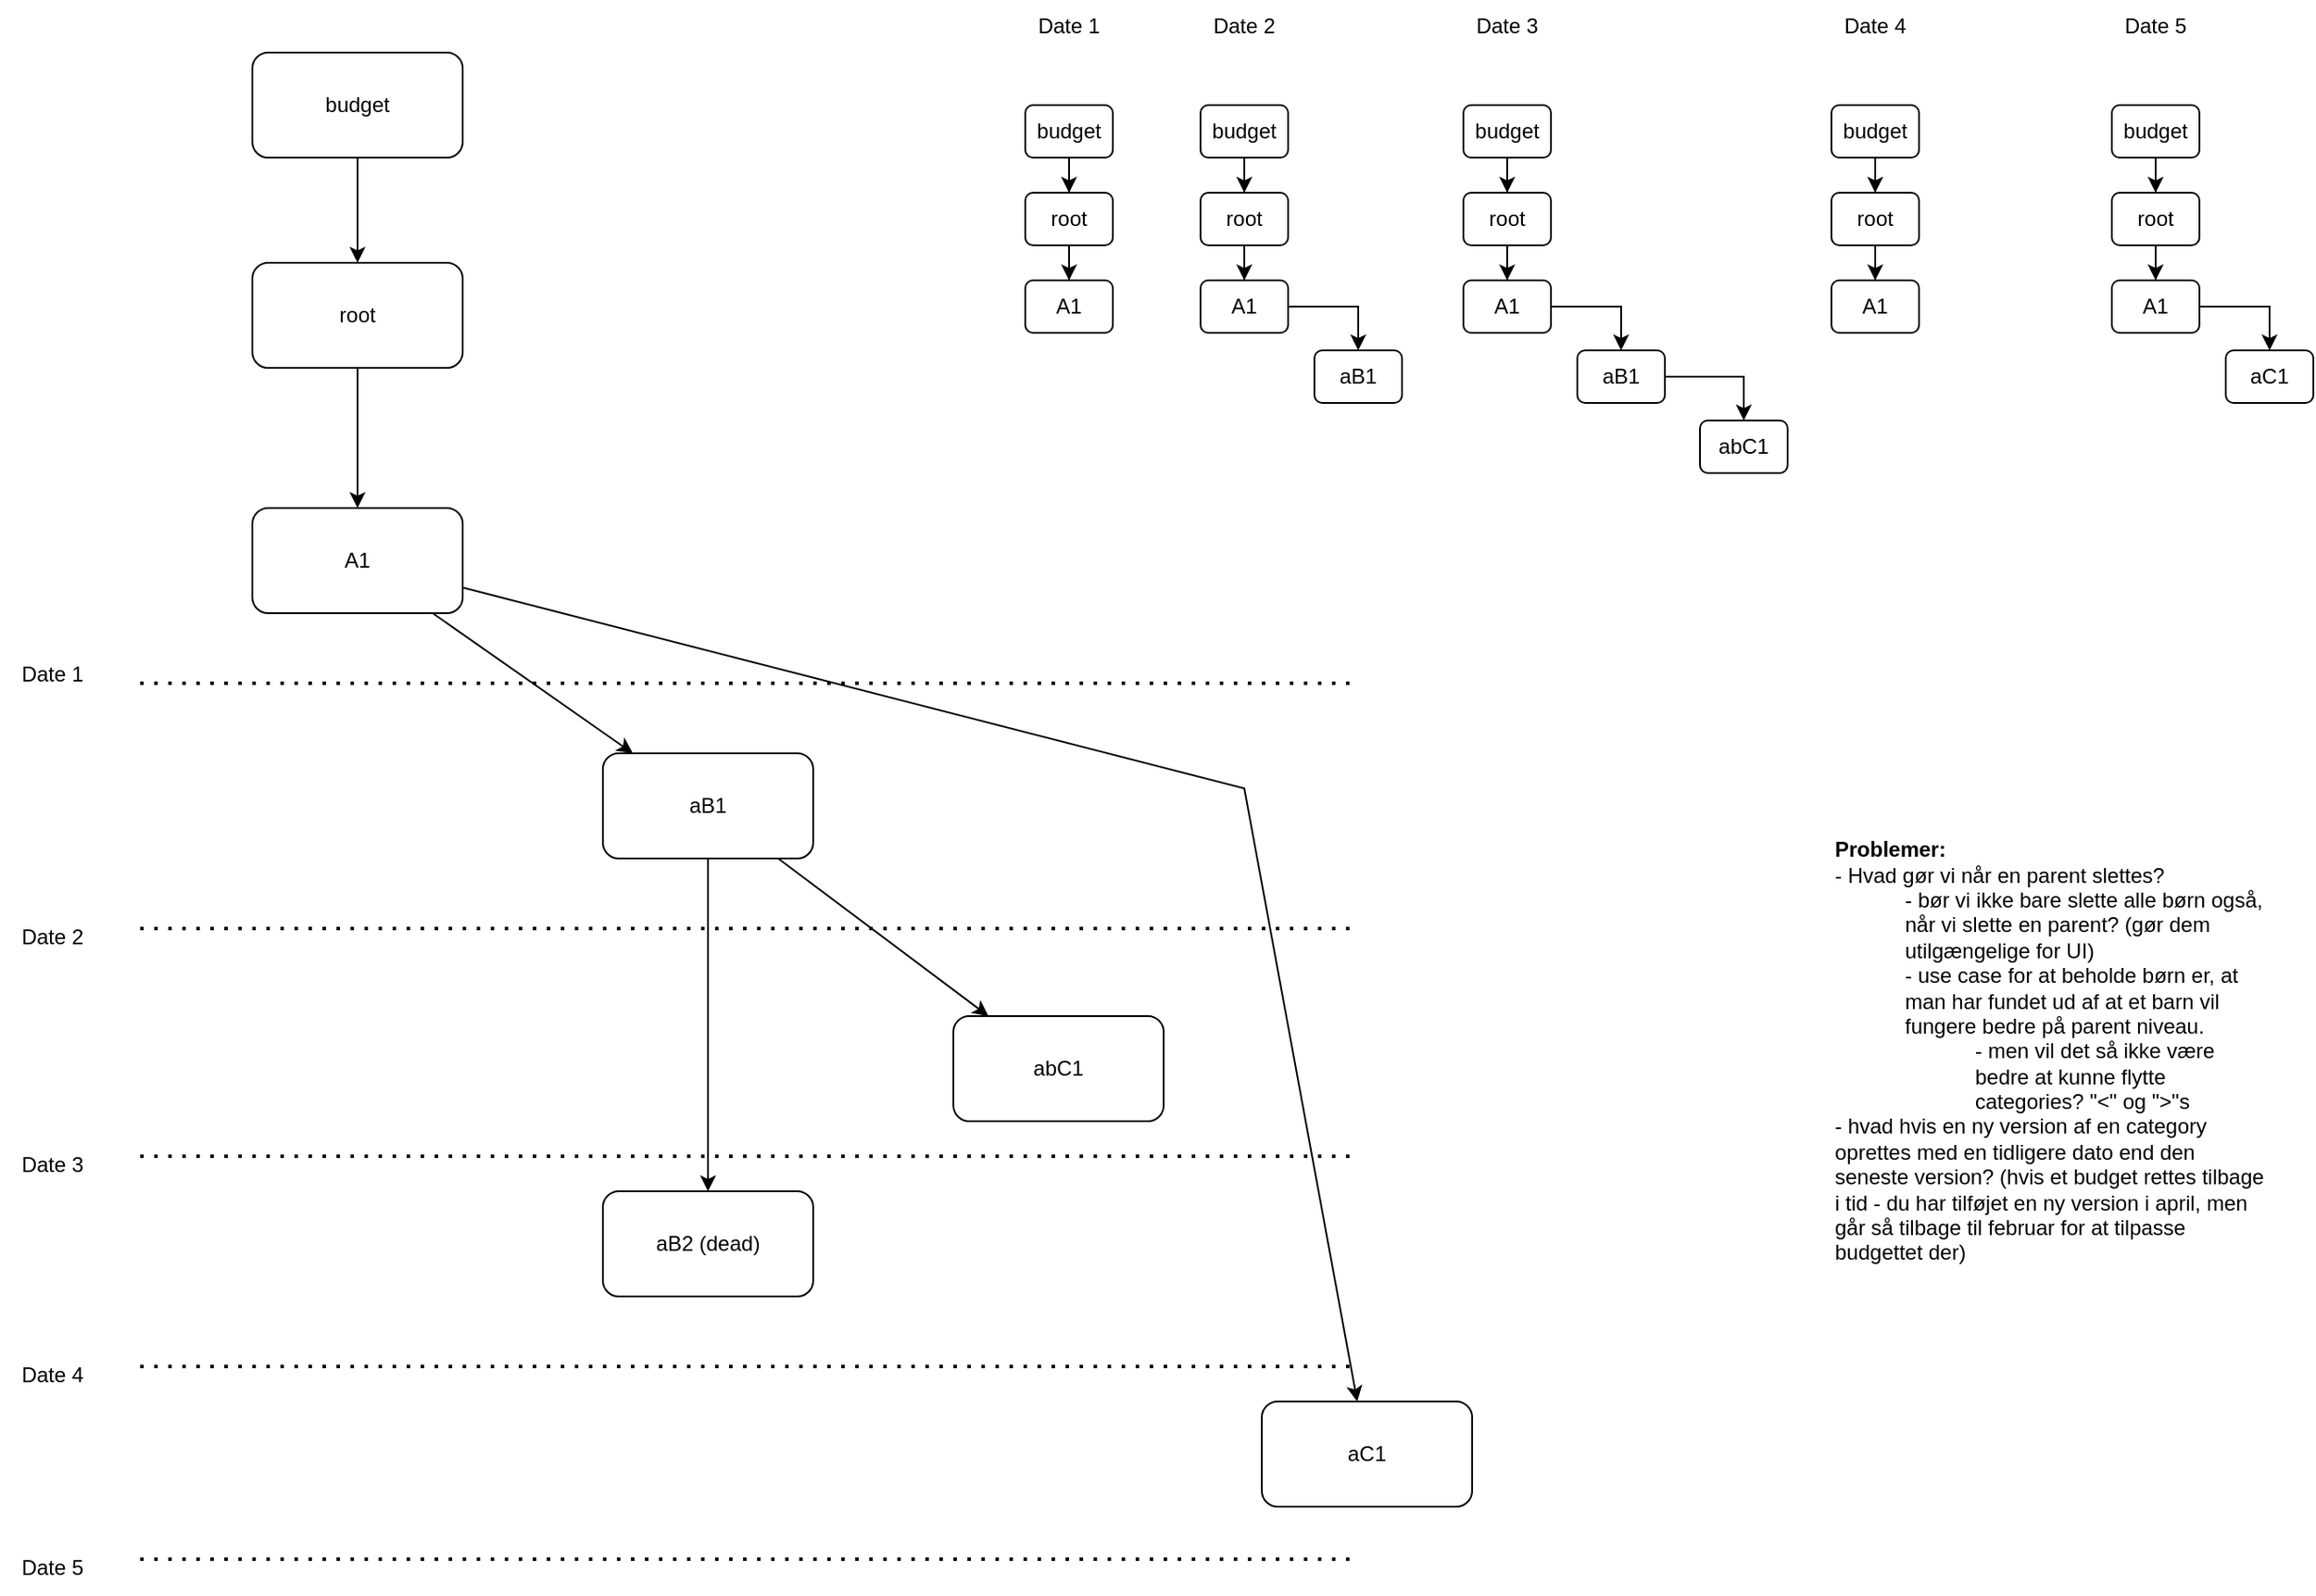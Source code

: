 <mxfile version="21.6.8" type="device" pages="2">
  <diagram id="ERcfP4eZG9gAOY3cT_Kf" name="versioning budget">
    <mxGraphModel dx="1968" dy="1266" grid="1" gridSize="10" guides="1" tooltips="1" connect="1" arrows="1" fold="1" page="1" pageScale="1" pageWidth="827" pageHeight="1169" math="0" shadow="0">
      <root>
        <mxCell id="0" />
        <mxCell id="1" parent="0" />
        <mxCell id="eqJFpb0HgPNCx8ld1KDn-6" value="" style="edgeStyle=orthogonalEdgeStyle;rounded=0;orthogonalLoop=1;jettySize=auto;html=1;" parent="1" source="eqJFpb0HgPNCx8ld1KDn-2" target="eqJFpb0HgPNCx8ld1KDn-5" edge="1">
          <mxGeometry relative="1" as="geometry" />
        </mxCell>
        <mxCell id="eqJFpb0HgPNCx8ld1KDn-2" value="root" style="rounded=1;whiteSpace=wrap;html=1;" parent="1" vertex="1">
          <mxGeometry x="354" y="150" width="120" height="60" as="geometry" />
        </mxCell>
        <mxCell id="eqJFpb0HgPNCx8ld1KDn-4" value="" style="edgeStyle=orthogonalEdgeStyle;rounded=0;orthogonalLoop=1;jettySize=auto;html=1;" parent="1" source="eqJFpb0HgPNCx8ld1KDn-3" target="eqJFpb0HgPNCx8ld1KDn-2" edge="1">
          <mxGeometry relative="1" as="geometry" />
        </mxCell>
        <mxCell id="eqJFpb0HgPNCx8ld1KDn-3" value="budget" style="rounded=1;whiteSpace=wrap;html=1;" parent="1" vertex="1">
          <mxGeometry x="354" y="30" width="120" height="60" as="geometry" />
        </mxCell>
        <mxCell id="eqJFpb0HgPNCx8ld1KDn-10" value="" style="rounded=0;orthogonalLoop=1;jettySize=auto;html=1;" parent="1" source="eqJFpb0HgPNCx8ld1KDn-5" target="eqJFpb0HgPNCx8ld1KDn-9" edge="1">
          <mxGeometry relative="1" as="geometry" />
        </mxCell>
        <mxCell id="fdjucthrWgxoqNoDH-H6-4" style="rounded=0;orthogonalLoop=1;jettySize=auto;html=1;" edge="1" parent="1" source="eqJFpb0HgPNCx8ld1KDn-5" target="fdjucthrWgxoqNoDH-H6-3">
          <mxGeometry relative="1" as="geometry">
            <Array as="points">
              <mxPoint x="920" y="450" />
            </Array>
          </mxGeometry>
        </mxCell>
        <mxCell id="eqJFpb0HgPNCx8ld1KDn-5" value="A1" style="rounded=1;whiteSpace=wrap;html=1;" parent="1" vertex="1">
          <mxGeometry x="354" y="290" width="120" height="60" as="geometry" />
        </mxCell>
        <mxCell id="eqJFpb0HgPNCx8ld1KDn-12" value="" style="edgeStyle=orthogonalEdgeStyle;rounded=0;orthogonalLoop=1;jettySize=auto;html=1;" parent="1" source="eqJFpb0HgPNCx8ld1KDn-9" target="eqJFpb0HgPNCx8ld1KDn-11" edge="1">
          <mxGeometry relative="1" as="geometry" />
        </mxCell>
        <mxCell id="eqJFpb0HgPNCx8ld1KDn-14" value="" style="rounded=0;orthogonalLoop=1;jettySize=auto;html=1;" parent="1" source="eqJFpb0HgPNCx8ld1KDn-9" target="eqJFpb0HgPNCx8ld1KDn-13" edge="1">
          <mxGeometry relative="1" as="geometry" />
        </mxCell>
        <mxCell id="eqJFpb0HgPNCx8ld1KDn-9" value="aB1" style="rounded=1;whiteSpace=wrap;html=1;" parent="1" vertex="1">
          <mxGeometry x="554" y="430" width="120" height="60" as="geometry" />
        </mxCell>
        <mxCell id="eqJFpb0HgPNCx8ld1KDn-11" value="aB2 (dead)" style="rounded=1;whiteSpace=wrap;html=1;" parent="1" vertex="1">
          <mxGeometry x="554" y="680" width="120" height="60" as="geometry" />
        </mxCell>
        <mxCell id="eqJFpb0HgPNCx8ld1KDn-13" value="abC1" style="rounded=1;whiteSpace=wrap;html=1;" parent="1" vertex="1">
          <mxGeometry x="754" y="580" width="120" height="60" as="geometry" />
        </mxCell>
        <mxCell id="eqJFpb0HgPNCx8ld1KDn-15" value="" style="endArrow=none;dashed=1;html=1;dashPattern=1 3;strokeWidth=2;rounded=0;" parent="1" edge="1">
          <mxGeometry width="50" height="50" relative="1" as="geometry">
            <mxPoint x="980" y="390" as="sourcePoint" />
            <mxPoint x="290" y="390" as="targetPoint" />
          </mxGeometry>
        </mxCell>
        <mxCell id="eqJFpb0HgPNCx8ld1KDn-16" value="" style="endArrow=none;dashed=1;html=1;dashPattern=1 3;strokeWidth=2;rounded=0;" parent="1" edge="1">
          <mxGeometry width="50" height="50" relative="1" as="geometry">
            <mxPoint x="980" y="530" as="sourcePoint" />
            <mxPoint x="290" y="530" as="targetPoint" />
          </mxGeometry>
        </mxCell>
        <mxCell id="eqJFpb0HgPNCx8ld1KDn-17" value="" style="endArrow=none;dashed=1;html=1;dashPattern=1 3;strokeWidth=2;rounded=0;" parent="1" edge="1">
          <mxGeometry width="50" height="50" relative="1" as="geometry">
            <mxPoint x="980" y="660" as="sourcePoint" />
            <mxPoint x="290" y="660" as="targetPoint" />
          </mxGeometry>
        </mxCell>
        <mxCell id="eqJFpb0HgPNCx8ld1KDn-18" value="" style="endArrow=none;dashed=1;html=1;dashPattern=1 3;strokeWidth=2;rounded=0;" parent="1" edge="1">
          <mxGeometry width="50" height="50" relative="1" as="geometry">
            <mxPoint x="980" y="780" as="sourcePoint" />
            <mxPoint x="290" y="780" as="targetPoint" />
          </mxGeometry>
        </mxCell>
        <mxCell id="eqJFpb0HgPNCx8ld1KDn-20" value="Date 1" style="text;html=1;strokeColor=none;fillColor=none;align=center;verticalAlign=middle;whiteSpace=wrap;rounded=0;" parent="1" vertex="1">
          <mxGeometry x="210" y="370" width="60" height="30" as="geometry" />
        </mxCell>
        <mxCell id="eqJFpb0HgPNCx8ld1KDn-21" value="Date 2" style="text;html=1;strokeColor=none;fillColor=none;align=center;verticalAlign=middle;whiteSpace=wrap;rounded=0;" parent="1" vertex="1">
          <mxGeometry x="210" y="520" width="60" height="30" as="geometry" />
        </mxCell>
        <mxCell id="eqJFpb0HgPNCx8ld1KDn-22" value="Date 3" style="text;html=1;strokeColor=none;fillColor=none;align=center;verticalAlign=middle;whiteSpace=wrap;rounded=0;" parent="1" vertex="1">
          <mxGeometry x="210" y="650" width="60" height="30" as="geometry" />
        </mxCell>
        <mxCell id="eqJFpb0HgPNCx8ld1KDn-23" value="Date 4" style="text;html=1;strokeColor=none;fillColor=none;align=center;verticalAlign=middle;whiteSpace=wrap;rounded=0;" parent="1" vertex="1">
          <mxGeometry x="210" y="770" width="60" height="30" as="geometry" />
        </mxCell>
        <mxCell id="eqJFpb0HgPNCx8ld1KDn-27" value="" style="edgeStyle=orthogonalEdgeStyle;rounded=0;orthogonalLoop=1;jettySize=auto;html=1;" parent="1" source="eqJFpb0HgPNCx8ld1KDn-24" target="eqJFpb0HgPNCx8ld1KDn-26" edge="1">
          <mxGeometry relative="1" as="geometry" />
        </mxCell>
        <mxCell id="eqJFpb0HgPNCx8ld1KDn-24" value="budget" style="rounded=1;whiteSpace=wrap;html=1;" parent="1" vertex="1">
          <mxGeometry x="795" y="60" width="50" height="30" as="geometry" />
        </mxCell>
        <mxCell id="eqJFpb0HgPNCx8ld1KDn-25" value="Date 1" style="text;html=1;strokeColor=none;fillColor=none;align=center;verticalAlign=middle;whiteSpace=wrap;rounded=0;" parent="1" vertex="1">
          <mxGeometry x="790" width="60" height="30" as="geometry" />
        </mxCell>
        <mxCell id="eqJFpb0HgPNCx8ld1KDn-29" value="" style="edgeStyle=orthogonalEdgeStyle;rounded=0;orthogonalLoop=1;jettySize=auto;html=1;" parent="1" source="eqJFpb0HgPNCx8ld1KDn-26" target="eqJFpb0HgPNCx8ld1KDn-28" edge="1">
          <mxGeometry relative="1" as="geometry" />
        </mxCell>
        <mxCell id="eqJFpb0HgPNCx8ld1KDn-26" value="root" style="rounded=1;whiteSpace=wrap;html=1;" parent="1" vertex="1">
          <mxGeometry x="795" y="110" width="50" height="30" as="geometry" />
        </mxCell>
        <mxCell id="eqJFpb0HgPNCx8ld1KDn-28" value="A1" style="rounded=1;whiteSpace=wrap;html=1;" parent="1" vertex="1">
          <mxGeometry x="795" y="160" width="50" height="30" as="geometry" />
        </mxCell>
        <mxCell id="eqJFpb0HgPNCx8ld1KDn-30" value="" style="edgeStyle=orthogonalEdgeStyle;rounded=0;orthogonalLoop=1;jettySize=auto;html=1;" parent="1" source="eqJFpb0HgPNCx8ld1KDn-31" target="eqJFpb0HgPNCx8ld1KDn-34" edge="1">
          <mxGeometry relative="1" as="geometry" />
        </mxCell>
        <mxCell id="eqJFpb0HgPNCx8ld1KDn-31" value="budget" style="rounded=1;whiteSpace=wrap;html=1;" parent="1" vertex="1">
          <mxGeometry x="895" y="60" width="50" height="30" as="geometry" />
        </mxCell>
        <mxCell id="eqJFpb0HgPNCx8ld1KDn-32" value="Date 2" style="text;html=1;strokeColor=none;fillColor=none;align=center;verticalAlign=middle;whiteSpace=wrap;rounded=0;" parent="1" vertex="1">
          <mxGeometry x="890" width="60" height="30" as="geometry" />
        </mxCell>
        <mxCell id="eqJFpb0HgPNCx8ld1KDn-33" value="" style="edgeStyle=orthogonalEdgeStyle;rounded=0;orthogonalLoop=1;jettySize=auto;html=1;" parent="1" source="eqJFpb0HgPNCx8ld1KDn-34" target="eqJFpb0HgPNCx8ld1KDn-35" edge="1">
          <mxGeometry relative="1" as="geometry" />
        </mxCell>
        <mxCell id="eqJFpb0HgPNCx8ld1KDn-34" value="root" style="rounded=1;whiteSpace=wrap;html=1;" parent="1" vertex="1">
          <mxGeometry x="895" y="110" width="50" height="30" as="geometry" />
        </mxCell>
        <mxCell id="eqJFpb0HgPNCx8ld1KDn-37" value="" style="edgeStyle=orthogonalEdgeStyle;rounded=0;orthogonalLoop=1;jettySize=auto;html=1;" parent="1" source="eqJFpb0HgPNCx8ld1KDn-35" target="eqJFpb0HgPNCx8ld1KDn-36" edge="1">
          <mxGeometry relative="1" as="geometry" />
        </mxCell>
        <mxCell id="eqJFpb0HgPNCx8ld1KDn-35" value="A1" style="rounded=1;whiteSpace=wrap;html=1;" parent="1" vertex="1">
          <mxGeometry x="895" y="160" width="50" height="30" as="geometry" />
        </mxCell>
        <mxCell id="eqJFpb0HgPNCx8ld1KDn-36" value="aB1" style="rounded=1;whiteSpace=wrap;html=1;" parent="1" vertex="1">
          <mxGeometry x="960" y="200" width="50" height="30" as="geometry" />
        </mxCell>
        <mxCell id="eqJFpb0HgPNCx8ld1KDn-38" value="" style="edgeStyle=orthogonalEdgeStyle;rounded=0;orthogonalLoop=1;jettySize=auto;html=1;" parent="1" source="eqJFpb0HgPNCx8ld1KDn-39" target="eqJFpb0HgPNCx8ld1KDn-42" edge="1">
          <mxGeometry relative="1" as="geometry" />
        </mxCell>
        <mxCell id="eqJFpb0HgPNCx8ld1KDn-39" value="budget" style="rounded=1;whiteSpace=wrap;html=1;" parent="1" vertex="1">
          <mxGeometry x="1045" y="60" width="50" height="30" as="geometry" />
        </mxCell>
        <mxCell id="eqJFpb0HgPNCx8ld1KDn-40" value="Date 3" style="text;html=1;strokeColor=none;fillColor=none;align=center;verticalAlign=middle;whiteSpace=wrap;rounded=0;" parent="1" vertex="1">
          <mxGeometry x="1040" width="60" height="30" as="geometry" />
        </mxCell>
        <mxCell id="eqJFpb0HgPNCx8ld1KDn-41" value="" style="edgeStyle=orthogonalEdgeStyle;rounded=0;orthogonalLoop=1;jettySize=auto;html=1;" parent="1" source="eqJFpb0HgPNCx8ld1KDn-42" target="eqJFpb0HgPNCx8ld1KDn-44" edge="1">
          <mxGeometry relative="1" as="geometry" />
        </mxCell>
        <mxCell id="eqJFpb0HgPNCx8ld1KDn-42" value="root" style="rounded=1;whiteSpace=wrap;html=1;" parent="1" vertex="1">
          <mxGeometry x="1045" y="110" width="50" height="30" as="geometry" />
        </mxCell>
        <mxCell id="eqJFpb0HgPNCx8ld1KDn-43" value="" style="edgeStyle=orthogonalEdgeStyle;rounded=0;orthogonalLoop=1;jettySize=auto;html=1;" parent="1" source="eqJFpb0HgPNCx8ld1KDn-44" target="eqJFpb0HgPNCx8ld1KDn-45" edge="1">
          <mxGeometry relative="1" as="geometry" />
        </mxCell>
        <mxCell id="eqJFpb0HgPNCx8ld1KDn-44" value="A1" style="rounded=1;whiteSpace=wrap;html=1;" parent="1" vertex="1">
          <mxGeometry x="1045" y="160" width="50" height="30" as="geometry" />
        </mxCell>
        <mxCell id="eqJFpb0HgPNCx8ld1KDn-51" value="" style="edgeStyle=orthogonalEdgeStyle;rounded=0;orthogonalLoop=1;jettySize=auto;html=1;" parent="1" source="eqJFpb0HgPNCx8ld1KDn-45" target="eqJFpb0HgPNCx8ld1KDn-50" edge="1">
          <mxGeometry relative="1" as="geometry" />
        </mxCell>
        <mxCell id="eqJFpb0HgPNCx8ld1KDn-45" value="aB1" style="rounded=1;whiteSpace=wrap;html=1;" parent="1" vertex="1">
          <mxGeometry x="1110" y="200" width="50" height="30" as="geometry" />
        </mxCell>
        <mxCell id="eqJFpb0HgPNCx8ld1KDn-48" value="" style="endArrow=none;dashed=1;html=1;dashPattern=1 3;strokeWidth=2;rounded=0;" parent="1" edge="1">
          <mxGeometry width="50" height="50" relative="1" as="geometry">
            <mxPoint x="980" y="890" as="sourcePoint" />
            <mxPoint x="290" y="890" as="targetPoint" />
          </mxGeometry>
        </mxCell>
        <mxCell id="eqJFpb0HgPNCx8ld1KDn-49" value="Date 5" style="text;html=1;strokeColor=none;fillColor=none;align=center;verticalAlign=middle;whiteSpace=wrap;rounded=0;" parent="1" vertex="1">
          <mxGeometry x="210" y="880" width="60" height="30" as="geometry" />
        </mxCell>
        <mxCell id="eqJFpb0HgPNCx8ld1KDn-50" value="abC1" style="rounded=1;whiteSpace=wrap;html=1;" parent="1" vertex="1">
          <mxGeometry x="1180" y="240" width="50" height="30" as="geometry" />
        </mxCell>
        <mxCell id="eqJFpb0HgPNCx8ld1KDn-53" value="" style="edgeStyle=orthogonalEdgeStyle;rounded=0;orthogonalLoop=1;jettySize=auto;html=1;" parent="1" source="eqJFpb0HgPNCx8ld1KDn-54" target="eqJFpb0HgPNCx8ld1KDn-57" edge="1">
          <mxGeometry relative="1" as="geometry" />
        </mxCell>
        <mxCell id="eqJFpb0HgPNCx8ld1KDn-54" value="budget" style="rounded=1;whiteSpace=wrap;html=1;" parent="1" vertex="1">
          <mxGeometry x="1255" y="60" width="50" height="30" as="geometry" />
        </mxCell>
        <mxCell id="eqJFpb0HgPNCx8ld1KDn-55" value="Date 4" style="text;html=1;strokeColor=none;fillColor=none;align=center;verticalAlign=middle;whiteSpace=wrap;rounded=0;" parent="1" vertex="1">
          <mxGeometry x="1250" width="60" height="30" as="geometry" />
        </mxCell>
        <mxCell id="eqJFpb0HgPNCx8ld1KDn-56" value="" style="edgeStyle=orthogonalEdgeStyle;rounded=0;orthogonalLoop=1;jettySize=auto;html=1;" parent="1" source="eqJFpb0HgPNCx8ld1KDn-57" target="eqJFpb0HgPNCx8ld1KDn-59" edge="1">
          <mxGeometry relative="1" as="geometry" />
        </mxCell>
        <mxCell id="eqJFpb0HgPNCx8ld1KDn-57" value="root" style="rounded=1;whiteSpace=wrap;html=1;" parent="1" vertex="1">
          <mxGeometry x="1255" y="110" width="50" height="30" as="geometry" />
        </mxCell>
        <mxCell id="eqJFpb0HgPNCx8ld1KDn-59" value="A1" style="rounded=1;whiteSpace=wrap;html=1;" parent="1" vertex="1">
          <mxGeometry x="1255" y="160" width="50" height="30" as="geometry" />
        </mxCell>
        <mxCell id="eqJFpb0HgPNCx8ld1KDn-63" value="" style="edgeStyle=orthogonalEdgeStyle;rounded=0;orthogonalLoop=1;jettySize=auto;html=1;" parent="1" source="eqJFpb0HgPNCx8ld1KDn-64" target="eqJFpb0HgPNCx8ld1KDn-67" edge="1">
          <mxGeometry relative="1" as="geometry" />
        </mxCell>
        <mxCell id="eqJFpb0HgPNCx8ld1KDn-64" value="budget" style="rounded=1;whiteSpace=wrap;html=1;" parent="1" vertex="1">
          <mxGeometry x="1415" y="60" width="50" height="30" as="geometry" />
        </mxCell>
        <mxCell id="eqJFpb0HgPNCx8ld1KDn-65" value="Date 5" style="text;html=1;strokeColor=none;fillColor=none;align=center;verticalAlign=middle;whiteSpace=wrap;rounded=0;" parent="1" vertex="1">
          <mxGeometry x="1410" width="60" height="30" as="geometry" />
        </mxCell>
        <mxCell id="eqJFpb0HgPNCx8ld1KDn-66" value="" style="edgeStyle=orthogonalEdgeStyle;rounded=0;orthogonalLoop=1;jettySize=auto;html=1;" parent="1" source="eqJFpb0HgPNCx8ld1KDn-67" target="eqJFpb0HgPNCx8ld1KDn-69" edge="1">
          <mxGeometry relative="1" as="geometry" />
        </mxCell>
        <mxCell id="eqJFpb0HgPNCx8ld1KDn-67" value="root" style="rounded=1;whiteSpace=wrap;html=1;" parent="1" vertex="1">
          <mxGeometry x="1415" y="110" width="50" height="30" as="geometry" />
        </mxCell>
        <mxCell id="eqJFpb0HgPNCx8ld1KDn-68" value="" style="edgeStyle=orthogonalEdgeStyle;rounded=0;orthogonalLoop=1;jettySize=auto;html=1;" parent="1" source="eqJFpb0HgPNCx8ld1KDn-69" target="eqJFpb0HgPNCx8ld1KDn-70" edge="1">
          <mxGeometry relative="1" as="geometry" />
        </mxCell>
        <mxCell id="eqJFpb0HgPNCx8ld1KDn-69" value="A1" style="rounded=1;whiteSpace=wrap;html=1;" parent="1" vertex="1">
          <mxGeometry x="1415" y="160" width="50" height="30" as="geometry" />
        </mxCell>
        <mxCell id="eqJFpb0HgPNCx8ld1KDn-70" value="aC1" style="rounded=1;whiteSpace=wrap;html=1;" parent="1" vertex="1">
          <mxGeometry x="1480" y="200" width="50" height="30" as="geometry" />
        </mxCell>
        <mxCell id="fdjucthrWgxoqNoDH-H6-1" value="&lt;b&gt;Problemer:&lt;br&gt;&lt;/b&gt;- Hvad gør vi når en parent slettes?&lt;br&gt;&lt;blockquote style=&quot;margin: 0 0 0 40px; border: none; padding: 0px;&quot;&gt;- bør vi ikke bare slette alle børn også, når vi slette en parent? (gør dem utilgængelige for UI)&lt;/blockquote&gt;&lt;blockquote style=&quot;margin: 0 0 0 40px; border: none; padding: 0px;&quot;&gt;- use case for at beholde børn er, at man har fundet ud af at et barn vil fungere bedre på parent niveau.&lt;/blockquote&gt;&lt;blockquote style=&quot;margin: 0 0 0 40px; border: none; padding: 0px;&quot;&gt;&lt;blockquote style=&quot;margin: 0 0 0 40px; border: none; padding: 0px;&quot;&gt;- men vil det så ikke være bedre at kunne flytte categories? &quot;&amp;lt;&quot; og &quot;&amp;gt;&quot;s&lt;/blockquote&gt;&lt;/blockquote&gt;&lt;blockquote style=&quot;margin: 0 0 0 40px; border: none; padding: 0px;&quot;&gt;&lt;blockquote style=&quot;margin: 0 0 0 40px; border: none; padding: 0px;&quot;&gt;&lt;/blockquote&gt;&lt;/blockquote&gt;- hvad hvis en ny version af en category oprettes med en tidligere dato end den seneste version? (hvis et budget rettes tilbage i tid - du har tilføjet en ny version i april, men går så tilbage til februar for at tilpasse budgettet der)" style="text;html=1;strokeColor=none;fillColor=none;align=left;verticalAlign=middle;whiteSpace=wrap;rounded=0;" vertex="1" parent="1">
          <mxGeometry x="1255" y="585" width="250" height="30" as="geometry" />
        </mxCell>
        <mxCell id="fdjucthrWgxoqNoDH-H6-3" value="aC1" style="rounded=1;whiteSpace=wrap;html=1;" vertex="1" parent="1">
          <mxGeometry x="930" y="800" width="120" height="60" as="geometry" />
        </mxCell>
      </root>
    </mxGraphModel>
  </diagram>
  <diagram id="AJCuQN3eyp3IZAmvCIZp" name="Creating new version back in time">
    <mxGraphModel dx="984" dy="1887" grid="1" gridSize="10" guides="1" tooltips="1" connect="1" arrows="1" fold="1" page="1" pageScale="1" pageWidth="827" pageHeight="1169" math="0" shadow="0">
      <root>
        <mxCell id="0" />
        <mxCell id="1" parent="0" />
        <mxCell id="7_IT9Lxo7FWc6LjL-oSu-1" value="" style="edgeStyle=orthogonalEdgeStyle;rounded=0;orthogonalLoop=1;jettySize=auto;html=1;" edge="1" parent="1" source="7_IT9Lxo7FWc6LjL-oSu-2" target="7_IT9Lxo7FWc6LjL-oSu-6">
          <mxGeometry relative="1" as="geometry" />
        </mxCell>
        <mxCell id="7_IT9Lxo7FWc6LjL-oSu-2" value="root" style="rounded=1;whiteSpace=wrap;html=1;" vertex="1" parent="1">
          <mxGeometry x="354" y="150" width="120" height="60" as="geometry" />
        </mxCell>
        <mxCell id="7_IT9Lxo7FWc6LjL-oSu-3" value="" style="edgeStyle=orthogonalEdgeStyle;rounded=0;orthogonalLoop=1;jettySize=auto;html=1;" edge="1" parent="1" source="7_IT9Lxo7FWc6LjL-oSu-4" target="7_IT9Lxo7FWc6LjL-oSu-2">
          <mxGeometry relative="1" as="geometry" />
        </mxCell>
        <mxCell id="7_IT9Lxo7FWc6LjL-oSu-4" value="budget" style="rounded=1;whiteSpace=wrap;html=1;" vertex="1" parent="1">
          <mxGeometry x="354" y="30" width="120" height="60" as="geometry" />
        </mxCell>
        <mxCell id="7_IT9Lxo7FWc6LjL-oSu-16" value="" style="edgeStyle=orthogonalEdgeStyle;rounded=0;orthogonalLoop=1;jettySize=auto;html=1;" edge="1" parent="1" source="7_IT9Lxo7FWc6LjL-oSu-6" target="7_IT9Lxo7FWc6LjL-oSu-15">
          <mxGeometry relative="1" as="geometry" />
        </mxCell>
        <mxCell id="7_IT9Lxo7FWc6LjL-oSu-6" value="A1" style="rounded=1;whiteSpace=wrap;html=1;" vertex="1" parent="1">
          <mxGeometry x="354" y="230" width="120" height="60" as="geometry" />
        </mxCell>
        <mxCell id="7_IT9Lxo7FWc6LjL-oSu-10" value="Date 1" style="text;html=1;strokeColor=none;fillColor=none;align=center;verticalAlign=middle;whiteSpace=wrap;rounded=0;" vertex="1" parent="1">
          <mxGeometry x="210" y="370" width="60" height="30" as="geometry" />
        </mxCell>
        <mxCell id="7_IT9Lxo7FWc6LjL-oSu-11" value="Date 2" style="text;html=1;strokeColor=none;fillColor=none;align=center;verticalAlign=middle;whiteSpace=wrap;rounded=0;" vertex="1" parent="1">
          <mxGeometry x="210" y="590" width="60" height="30" as="geometry" />
        </mxCell>
        <mxCell id="7_IT9Lxo7FWc6LjL-oSu-21" value="" style="edgeStyle=orthogonalEdgeStyle;rounded=0;orthogonalLoop=1;jettySize=auto;html=1;" edge="1" parent="1" source="7_IT9Lxo7FWc6LjL-oSu-15" target="7_IT9Lxo7FWc6LjL-oSu-20">
          <mxGeometry relative="1" as="geometry" />
        </mxCell>
        <mxCell id="7_IT9Lxo7FWc6LjL-oSu-15" value="A2" style="rounded=1;whiteSpace=wrap;html=1;" vertex="1" parent="1">
          <mxGeometry x="354" y="430" width="120" height="60" as="geometry" />
        </mxCell>
        <mxCell id="7_IT9Lxo7FWc6LjL-oSu-17" value="" style="endArrow=none;dashed=1;html=1;dashPattern=1 3;strokeWidth=2;rounded=0;" edge="1" parent="1">
          <mxGeometry width="50" height="50" relative="1" as="geometry">
            <mxPoint x="280" y="390" as="sourcePoint" />
            <mxPoint x="650" y="390" as="targetPoint" />
          </mxGeometry>
        </mxCell>
        <mxCell id="7_IT9Lxo7FWc6LjL-oSu-18" value="" style="endArrow=none;dashed=1;html=1;dashPattern=1 3;strokeWidth=2;rounded=0;" edge="1" parent="1">
          <mxGeometry width="50" height="50" relative="1" as="geometry">
            <mxPoint x="280" y="610" as="sourcePoint" />
            <mxPoint x="650" y="610" as="targetPoint" />
          </mxGeometry>
        </mxCell>
        <mxCell id="7_IT9Lxo7FWc6LjL-oSu-23" style="edgeStyle=orthogonalEdgeStyle;rounded=0;orthogonalLoop=1;jettySize=auto;html=1;endArrow=none;endFill=0;dashed=1;" edge="1" parent="1" source="7_IT9Lxo7FWc6LjL-oSu-20" target="7_IT9Lxo7FWc6LjL-oSu-22">
          <mxGeometry relative="1" as="geometry" />
        </mxCell>
        <mxCell id="7_IT9Lxo7FWc6LjL-oSu-20" value="A3" style="rounded=1;whiteSpace=wrap;html=1;" vertex="1" parent="1">
          <mxGeometry x="354" y="520" width="120" height="60" as="geometry" />
        </mxCell>
        <mxCell id="7_IT9Lxo7FWc6LjL-oSu-22" value="A3" style="rounded=1;whiteSpace=wrap;html=1;dashed=1;" vertex="1" parent="1">
          <mxGeometry x="490" y="320" width="120" height="60" as="geometry" />
        </mxCell>
        <mxCell id="7_IT9Lxo7FWc6LjL-oSu-24" value="" style="edgeStyle=orthogonalEdgeStyle;rounded=0;orthogonalLoop=1;jettySize=auto;html=1;" edge="1" source="7_IT9Lxo7FWc6LjL-oSu-25" target="7_IT9Lxo7FWc6LjL-oSu-29" parent="1">
          <mxGeometry relative="1" as="geometry" />
        </mxCell>
        <mxCell id="7_IT9Lxo7FWc6LjL-oSu-25" value="root" style="rounded=1;whiteSpace=wrap;html=1;" vertex="1" parent="1">
          <mxGeometry x="1424" y="150" width="120" height="60" as="geometry" />
        </mxCell>
        <mxCell id="7_IT9Lxo7FWc6LjL-oSu-26" value="" style="edgeStyle=orthogonalEdgeStyle;rounded=0;orthogonalLoop=1;jettySize=auto;html=1;" edge="1" source="7_IT9Lxo7FWc6LjL-oSu-27" target="7_IT9Lxo7FWc6LjL-oSu-25" parent="1">
          <mxGeometry relative="1" as="geometry" />
        </mxCell>
        <mxCell id="7_IT9Lxo7FWc6LjL-oSu-27" value="budget" style="rounded=1;whiteSpace=wrap;html=1;" vertex="1" parent="1">
          <mxGeometry x="1424" y="30" width="120" height="60" as="geometry" />
        </mxCell>
        <mxCell id="7_IT9Lxo7FWc6LjL-oSu-28" value="" style="edgeStyle=orthogonalEdgeStyle;rounded=0;orthogonalLoop=1;jettySize=auto;html=1;" edge="1" source="7_IT9Lxo7FWc6LjL-oSu-29" target="7_IT9Lxo7FWc6LjL-oSu-33" parent="1">
          <mxGeometry relative="1" as="geometry" />
        </mxCell>
        <mxCell id="7_IT9Lxo7FWc6LjL-oSu-29" value="A1" style="rounded=1;whiteSpace=wrap;html=1;" vertex="1" parent="1">
          <mxGeometry x="1424" y="230" width="120" height="60" as="geometry" />
        </mxCell>
        <mxCell id="7_IT9Lxo7FWc6LjL-oSu-30" value="Date 1" style="text;html=1;strokeColor=none;fillColor=none;align=center;verticalAlign=middle;whiteSpace=wrap;rounded=0;" vertex="1" parent="1">
          <mxGeometry x="1280" y="470" width="60" height="30" as="geometry" />
        </mxCell>
        <mxCell id="7_IT9Lxo7FWc6LjL-oSu-31" value="Date 2" style="text;html=1;strokeColor=none;fillColor=none;align=center;verticalAlign=middle;whiteSpace=wrap;rounded=0;" vertex="1" parent="1">
          <mxGeometry x="1280" y="610" width="60" height="30" as="geometry" />
        </mxCell>
        <mxCell id="7_IT9Lxo7FWc6LjL-oSu-32" value="" style="edgeStyle=orthogonalEdgeStyle;rounded=0;orthogonalLoop=1;jettySize=auto;html=1;" edge="1" source="7_IT9Lxo7FWc6LjL-oSu-33" target="7_IT9Lxo7FWc6LjL-oSu-37" parent="1">
          <mxGeometry relative="1" as="geometry">
            <mxPoint x="1484" y="480" as="sourcePoint" />
          </mxGeometry>
        </mxCell>
        <mxCell id="7_IT9Lxo7FWc6LjL-oSu-33" value="A3" style="rounded=1;whiteSpace=wrap;html=1;" vertex="1" parent="1">
          <mxGeometry x="1424" y="320" width="120" height="60" as="geometry" />
        </mxCell>
        <mxCell id="7_IT9Lxo7FWc6LjL-oSu-34" value="" style="endArrow=none;dashed=1;html=1;dashPattern=1 3;strokeWidth=2;rounded=0;" edge="1" parent="1">
          <mxGeometry width="50" height="50" relative="1" as="geometry">
            <mxPoint x="1350" y="490" as="sourcePoint" />
            <mxPoint x="1720" y="490" as="targetPoint" />
          </mxGeometry>
        </mxCell>
        <mxCell id="7_IT9Lxo7FWc6LjL-oSu-35" value="" style="endArrow=none;dashed=1;html=1;dashPattern=1 3;strokeWidth=2;rounded=0;" edge="1" parent="1">
          <mxGeometry width="50" height="50" relative="1" as="geometry">
            <mxPoint x="1350" y="630" as="sourcePoint" />
            <mxPoint x="1720" y="630" as="targetPoint" />
          </mxGeometry>
        </mxCell>
        <mxCell id="7_IT9Lxo7FWc6LjL-oSu-37" value="A2" style="rounded=1;whiteSpace=wrap;html=1;" vertex="1" parent="1">
          <mxGeometry x="1424" y="510" width="120" height="60" as="geometry" />
        </mxCell>
        <mxCell id="7_IT9Lxo7FWc6LjL-oSu-39" value="" style="edgeStyle=orthogonalEdgeStyle;rounded=0;orthogonalLoop=1;jettySize=auto;html=1;" edge="1" source="7_IT9Lxo7FWc6LjL-oSu-40" target="7_IT9Lxo7FWc6LjL-oSu-44" parent="1">
          <mxGeometry relative="1" as="geometry" />
        </mxCell>
        <mxCell id="7_IT9Lxo7FWc6LjL-oSu-40" value="root" style="rounded=1;whiteSpace=wrap;html=1;" vertex="1" parent="1">
          <mxGeometry x="1004" y="150" width="120" height="60" as="geometry" />
        </mxCell>
        <mxCell id="7_IT9Lxo7FWc6LjL-oSu-41" value="" style="edgeStyle=orthogonalEdgeStyle;rounded=0;orthogonalLoop=1;jettySize=auto;html=1;" edge="1" source="7_IT9Lxo7FWc6LjL-oSu-42" target="7_IT9Lxo7FWc6LjL-oSu-40" parent="1">
          <mxGeometry relative="1" as="geometry" />
        </mxCell>
        <mxCell id="7_IT9Lxo7FWc6LjL-oSu-42" value="budget" style="rounded=1;whiteSpace=wrap;html=1;" vertex="1" parent="1">
          <mxGeometry x="1004" y="30" width="120" height="60" as="geometry" />
        </mxCell>
        <mxCell id="7_IT9Lxo7FWc6LjL-oSu-44" value="A1" style="rounded=1;whiteSpace=wrap;html=1;" vertex="1" parent="1">
          <mxGeometry x="1004" y="230" width="120" height="60" as="geometry" />
        </mxCell>
        <mxCell id="7_IT9Lxo7FWc6LjL-oSu-45" value="Date 1" style="text;html=1;strokeColor=none;fillColor=none;align=center;verticalAlign=middle;whiteSpace=wrap;rounded=0;" vertex="1" parent="1">
          <mxGeometry x="860" y="470" width="60" height="30" as="geometry" />
        </mxCell>
        <mxCell id="7_IT9Lxo7FWc6LjL-oSu-46" value="Date 2" style="text;html=1;strokeColor=none;fillColor=none;align=center;verticalAlign=middle;whiteSpace=wrap;rounded=0;" vertex="1" parent="1">
          <mxGeometry x="860" y="610" width="60" height="30" as="geometry" />
        </mxCell>
        <mxCell id="7_IT9Lxo7FWc6LjL-oSu-47" value="" style="edgeStyle=orthogonalEdgeStyle;rounded=0;orthogonalLoop=1;jettySize=auto;html=1;" edge="1" source="7_IT9Lxo7FWc6LjL-oSu-44" target="7_IT9Lxo7FWc6LjL-oSu-51" parent="1">
          <mxGeometry relative="1" as="geometry">
            <mxPoint x="1064" y="380" as="sourcePoint" />
          </mxGeometry>
        </mxCell>
        <mxCell id="7_IT9Lxo7FWc6LjL-oSu-49" value="" style="endArrow=none;dashed=1;html=1;dashPattern=1 3;strokeWidth=2;rounded=0;" edge="1" parent="1">
          <mxGeometry width="50" height="50" relative="1" as="geometry">
            <mxPoint x="930" y="490" as="sourcePoint" />
            <mxPoint x="1300" y="490" as="targetPoint" />
          </mxGeometry>
        </mxCell>
        <mxCell id="7_IT9Lxo7FWc6LjL-oSu-50" value="" style="endArrow=none;dashed=1;html=1;dashPattern=1 3;strokeWidth=2;rounded=0;" edge="1" parent="1">
          <mxGeometry width="50" height="50" relative="1" as="geometry">
            <mxPoint x="930" y="630" as="sourcePoint" />
            <mxPoint x="1300" y="630" as="targetPoint" />
          </mxGeometry>
        </mxCell>
        <mxCell id="7_IT9Lxo7FWc6LjL-oSu-51" value="A2" style="rounded=1;whiteSpace=wrap;html=1;" vertex="1" parent="1">
          <mxGeometry x="1004" y="510" width="120" height="60" as="geometry" />
        </mxCell>
        <mxCell id="7_IT9Lxo7FWc6LjL-oSu-52" value="budget oprettet i periode 1, og efterfølgende tilføjet ny version i periode 2" style="text;html=1;strokeColor=none;fillColor=none;align=left;verticalAlign=middle;whiteSpace=wrap;rounded=0;" vertex="1" parent="1">
          <mxGeometry x="827" y="200" width="150" height="30" as="geometry" />
        </mxCell>
        <mxCell id="7_IT9Lxo7FWc6LjL-oSu-53" value="bruger går tilbage til budget i periode 1 og retter (tilføjer ny version): ny version indskrives i mellem A1 og A2 med en dato = sidste dato for perioden." style="text;html=1;strokeColor=none;fillColor=none;align=left;verticalAlign=middle;whiteSpace=wrap;rounded=0;" vertex="1" parent="1">
          <mxGeometry x="1240" y="200" width="150" height="30" as="geometry" />
        </mxCell>
        <mxCell id="7_IT9Lxo7FWc6LjL-oSu-54" value="" style="edgeStyle=orthogonalEdgeStyle;rounded=0;orthogonalLoop=1;jettySize=auto;html=1;" edge="1" source="7_IT9Lxo7FWc6LjL-oSu-55" target="7_IT9Lxo7FWc6LjL-oSu-59" parent="1">
          <mxGeometry relative="1" as="geometry" />
        </mxCell>
        <mxCell id="7_IT9Lxo7FWc6LjL-oSu-55" value="root" style="rounded=1;whiteSpace=wrap;html=1;" vertex="1" parent="1">
          <mxGeometry x="1914" y="150" width="120" height="60" as="geometry" />
        </mxCell>
        <mxCell id="7_IT9Lxo7FWc6LjL-oSu-56" value="" style="edgeStyle=orthogonalEdgeStyle;rounded=0;orthogonalLoop=1;jettySize=auto;html=1;" edge="1" source="7_IT9Lxo7FWc6LjL-oSu-57" target="7_IT9Lxo7FWc6LjL-oSu-55" parent="1">
          <mxGeometry relative="1" as="geometry" />
        </mxCell>
        <mxCell id="7_IT9Lxo7FWc6LjL-oSu-57" value="budget" style="rounded=1;whiteSpace=wrap;html=1;" vertex="1" parent="1">
          <mxGeometry x="1914" y="30" width="120" height="60" as="geometry" />
        </mxCell>
        <mxCell id="7_IT9Lxo7FWc6LjL-oSu-58" value="" style="edgeStyle=orthogonalEdgeStyle;rounded=0;orthogonalLoop=1;jettySize=auto;html=1;" edge="1" source="7_IT9Lxo7FWc6LjL-oSu-59" target="7_IT9Lxo7FWc6LjL-oSu-63" parent="1">
          <mxGeometry relative="1" as="geometry" />
        </mxCell>
        <mxCell id="7_IT9Lxo7FWc6LjL-oSu-59" value="A1" style="rounded=1;whiteSpace=wrap;html=1;" vertex="1" parent="1">
          <mxGeometry x="1914" y="230" width="120" height="60" as="geometry" />
        </mxCell>
        <mxCell id="7_IT9Lxo7FWc6LjL-oSu-60" value="Date 1" style="text;html=1;strokeColor=none;fillColor=none;align=center;verticalAlign=middle;whiteSpace=wrap;rounded=0;" vertex="1" parent="1">
          <mxGeometry x="1770" y="470" width="60" height="30" as="geometry" />
        </mxCell>
        <mxCell id="7_IT9Lxo7FWc6LjL-oSu-61" value="Date 2" style="text;html=1;strokeColor=none;fillColor=none;align=center;verticalAlign=middle;whiteSpace=wrap;rounded=0;" vertex="1" parent="1">
          <mxGeometry x="1770" y="610" width="60" height="30" as="geometry" />
        </mxCell>
        <mxCell id="7_IT9Lxo7FWc6LjL-oSu-62" value="" style="edgeStyle=orthogonalEdgeStyle;rounded=0;orthogonalLoop=1;jettySize=auto;html=1;" edge="1" source="7_IT9Lxo7FWc6LjL-oSu-63" target="7_IT9Lxo7FWc6LjL-oSu-67" parent="1">
          <mxGeometry relative="1" as="geometry">
            <mxPoint x="1974" y="480" as="sourcePoint" />
          </mxGeometry>
        </mxCell>
        <mxCell id="7_IT9Lxo7FWc6LjL-oSu-63" value="A3" style="rounded=1;whiteSpace=wrap;html=1;" vertex="1" parent="1">
          <mxGeometry x="1914" y="320" width="120" height="60" as="geometry" />
        </mxCell>
        <mxCell id="7_IT9Lxo7FWc6LjL-oSu-64" value="" style="endArrow=none;dashed=1;html=1;dashPattern=1 3;strokeWidth=2;rounded=0;" edge="1" parent="1">
          <mxGeometry width="50" height="50" relative="1" as="geometry">
            <mxPoint x="1840" y="490" as="sourcePoint" />
            <mxPoint x="2210" y="490" as="targetPoint" />
          </mxGeometry>
        </mxCell>
        <mxCell id="7_IT9Lxo7FWc6LjL-oSu-65" value="" style="endArrow=none;dashed=1;html=1;dashPattern=1 3;strokeWidth=2;rounded=0;" edge="1" parent="1">
          <mxGeometry width="50" height="50" relative="1" as="geometry">
            <mxPoint x="1840" y="630" as="sourcePoint" />
            <mxPoint x="2210" y="630" as="targetPoint" />
          </mxGeometry>
        </mxCell>
        <mxCell id="7_IT9Lxo7FWc6LjL-oSu-66" value="A2" style="rounded=1;whiteSpace=wrap;html=1;" vertex="1" parent="1">
          <mxGeometry x="1914" y="510" width="120" height="60" as="geometry" />
        </mxCell>
        <mxCell id="7_IT9Lxo7FWc6LjL-oSu-68" value="" style="edgeStyle=orthogonalEdgeStyle;rounded=0;orthogonalLoop=1;jettySize=auto;html=1;" edge="1" parent="1" source="7_IT9Lxo7FWc6LjL-oSu-67" target="7_IT9Lxo7FWc6LjL-oSu-66">
          <mxGeometry relative="1" as="geometry" />
        </mxCell>
        <mxCell id="7_IT9Lxo7FWc6LjL-oSu-67" value="A4" style="rounded=1;whiteSpace=wrap;html=1;" vertex="1" parent="1">
          <mxGeometry x="1914" y="410" width="120" height="60" as="geometry" />
        </mxCell>
        <mxCell id="7_IT9Lxo7FWc6LjL-oSu-69" value="bruger tilføjer endnu en category i tidligere periode. Denne placeres også med sidste dag i måneden, og indskrives som den sidste i kæden inden de efterfølgende categories i senere perioder." style="text;html=1;strokeColor=none;fillColor=none;align=left;verticalAlign=middle;whiteSpace=wrap;rounded=0;" vertex="1" parent="1">
          <mxGeometry x="1680" y="200" width="150" height="30" as="geometry" />
        </mxCell>
        <mxCell id="7_IT9Lxo7FWc6LjL-oSu-70" value="bruger går tilbage til budget i periode 1 og retter (tilføjer ny version): ny version tilføjes som nyeste led i kæden men med dato tilsvarende sidste dato i periode 1." style="text;html=1;strokeColor=none;fillColor=none;align=left;verticalAlign=middle;whiteSpace=wrap;rounded=0;" vertex="1" parent="1">
          <mxGeometry x="54" y="170" width="150" height="30" as="geometry" />
        </mxCell>
        <mxCell id="7_IT9Lxo7FWc6LjL-oSu-73" value="&lt;font color=&quot;#990000&quot;&gt;INEFFEKTIV LØSNING:&lt;br&gt;RISIKERER PROBLEM NÅR VI FILTRERER - VI SKAL I HVERT FALD HELE RÆKKEN AF EMNER I GENNEM, FØR VI KAN SIGE AT VI HAR FILTRERER FOR ALLE FØR EN GIVEN DATO.&amp;nbsp;&lt;/font&gt;" style="text;html=1;strokeColor=none;fillColor=none;align=left;verticalAlign=middle;whiteSpace=wrap;rounded=0;" vertex="1" parent="1">
          <mxGeometry x="30" y="320" width="150" height="30" as="geometry" />
        </mxCell>
        <mxCell id="7_IT9Lxo7FWc6LjL-oSu-75" value="&lt;font color=&quot;#00cc00&quot;&gt;DENNE VALGT, DA DET BLIVER MERE EFFEKTIVT AT FILTRERE PÅ EN GIVEN DATO OG DET ER DEN OPERATION VI OFTE VIL UDFØRE. NÅR VI NÅR DEN FØRSTE NODE, DER LIGGER EFTER FILTERDATE, KAN VI STOPPE OG VIDE AT DER IKKE LIGGER ANDRE. RÆKKEFØLGEN FOR OPRETTELSE AF CATEGORY CAN AFLÆSES I DERES ID I DB&#39;EN&lt;/font&gt;" style="text;html=1;strokeColor=#666666;fillColor=#f5f5f5;align=left;verticalAlign=middle;whiteSpace=wrap;rounded=0;fontColor=#333333;" vertex="1" parent="1">
          <mxGeometry x="815" y="-160" width="150" height="250" as="geometry" />
        </mxCell>
        <mxCell id="GypxfmVDt_9aRB-lfcqI-9" value="" style="group" vertex="1" connectable="0" parent="1">
          <mxGeometry x="944" y="660" width="60" height="190" as="geometry" />
        </mxCell>
        <mxCell id="GypxfmVDt_9aRB-lfcqI-2" value="budget" style="rounded=1;whiteSpace=wrap;html=1;" vertex="1" parent="GypxfmVDt_9aRB-lfcqI-9">
          <mxGeometry x="5" y="60" width="50" height="30" as="geometry" />
        </mxCell>
        <mxCell id="GypxfmVDt_9aRB-lfcqI-3" value="Date 1" style="text;html=1;strokeColor=none;fillColor=none;align=center;verticalAlign=middle;whiteSpace=wrap;rounded=0;" vertex="1" parent="GypxfmVDt_9aRB-lfcqI-9">
          <mxGeometry width="60" height="30" as="geometry" />
        </mxCell>
        <mxCell id="GypxfmVDt_9aRB-lfcqI-5" value="root" style="rounded=1;whiteSpace=wrap;html=1;" vertex="1" parent="GypxfmVDt_9aRB-lfcqI-9">
          <mxGeometry x="5" y="110" width="50" height="30" as="geometry" />
        </mxCell>
        <mxCell id="GypxfmVDt_9aRB-lfcqI-1" value="" style="edgeStyle=orthogonalEdgeStyle;rounded=0;orthogonalLoop=1;jettySize=auto;html=1;" edge="1" parent="GypxfmVDt_9aRB-lfcqI-9" source="GypxfmVDt_9aRB-lfcqI-2" target="GypxfmVDt_9aRB-lfcqI-5">
          <mxGeometry relative="1" as="geometry" />
        </mxCell>
        <mxCell id="GypxfmVDt_9aRB-lfcqI-6" value="A1" style="rounded=1;whiteSpace=wrap;html=1;" vertex="1" parent="GypxfmVDt_9aRB-lfcqI-9">
          <mxGeometry x="5" y="160" width="50" height="30" as="geometry" />
        </mxCell>
        <mxCell id="GypxfmVDt_9aRB-lfcqI-4" value="" style="edgeStyle=orthogonalEdgeStyle;rounded=0;orthogonalLoop=1;jettySize=auto;html=1;" edge="1" parent="GypxfmVDt_9aRB-lfcqI-9" source="GypxfmVDt_9aRB-lfcqI-5" target="GypxfmVDt_9aRB-lfcqI-6">
          <mxGeometry relative="1" as="geometry" />
        </mxCell>
        <mxCell id="GypxfmVDt_9aRB-lfcqI-10" value="" style="group" vertex="1" connectable="0" parent="1">
          <mxGeometry x="1060" y="660" width="60" height="190" as="geometry" />
        </mxCell>
        <mxCell id="GypxfmVDt_9aRB-lfcqI-11" value="budget" style="rounded=1;whiteSpace=wrap;html=1;" vertex="1" parent="GypxfmVDt_9aRB-lfcqI-10">
          <mxGeometry x="5" y="60" width="50" height="30" as="geometry" />
        </mxCell>
        <mxCell id="GypxfmVDt_9aRB-lfcqI-12" value="Date 2" style="text;html=1;strokeColor=none;fillColor=none;align=center;verticalAlign=middle;whiteSpace=wrap;rounded=0;" vertex="1" parent="GypxfmVDt_9aRB-lfcqI-10">
          <mxGeometry width="60" height="30" as="geometry" />
        </mxCell>
        <mxCell id="GypxfmVDt_9aRB-lfcqI-13" value="root" style="rounded=1;whiteSpace=wrap;html=1;" vertex="1" parent="GypxfmVDt_9aRB-lfcqI-10">
          <mxGeometry x="5" y="110" width="50" height="30" as="geometry" />
        </mxCell>
        <mxCell id="GypxfmVDt_9aRB-lfcqI-14" value="" style="edgeStyle=orthogonalEdgeStyle;rounded=0;orthogonalLoop=1;jettySize=auto;html=1;" edge="1" parent="GypxfmVDt_9aRB-lfcqI-10" source="GypxfmVDt_9aRB-lfcqI-11" target="GypxfmVDt_9aRB-lfcqI-13">
          <mxGeometry relative="1" as="geometry" />
        </mxCell>
        <mxCell id="GypxfmVDt_9aRB-lfcqI-15" value="A2" style="rounded=1;whiteSpace=wrap;html=1;" vertex="1" parent="GypxfmVDt_9aRB-lfcqI-10">
          <mxGeometry x="5" y="160" width="50" height="30" as="geometry" />
        </mxCell>
        <mxCell id="GypxfmVDt_9aRB-lfcqI-16" value="" style="edgeStyle=orthogonalEdgeStyle;rounded=0;orthogonalLoop=1;jettySize=auto;html=1;" edge="1" parent="GypxfmVDt_9aRB-lfcqI-10" source="GypxfmVDt_9aRB-lfcqI-13" target="GypxfmVDt_9aRB-lfcqI-15">
          <mxGeometry relative="1" as="geometry" />
        </mxCell>
        <mxCell id="GypxfmVDt_9aRB-lfcqI-17" value="budget" style="rounded=1;whiteSpace=wrap;html=1;" vertex="1" parent="1">
          <mxGeometry x="1400" y="720" width="50" height="30" as="geometry" />
        </mxCell>
        <mxCell id="GypxfmVDt_9aRB-lfcqI-18" value="root" style="rounded=1;whiteSpace=wrap;html=1;" vertex="1" parent="1">
          <mxGeometry x="1400" y="770" width="50" height="30" as="geometry" />
        </mxCell>
        <mxCell id="GypxfmVDt_9aRB-lfcqI-19" value="" style="edgeStyle=orthogonalEdgeStyle;rounded=0;orthogonalLoop=1;jettySize=auto;html=1;" edge="1" source="GypxfmVDt_9aRB-lfcqI-17" target="GypxfmVDt_9aRB-lfcqI-18" parent="1">
          <mxGeometry relative="1" as="geometry" />
        </mxCell>
        <mxCell id="GypxfmVDt_9aRB-lfcqI-20" value="A3" style="rounded=1;whiteSpace=wrap;html=1;" vertex="1" parent="1">
          <mxGeometry x="1400" y="820" width="50" height="30" as="geometry" />
        </mxCell>
        <mxCell id="GypxfmVDt_9aRB-lfcqI-21" value="" style="edgeStyle=orthogonalEdgeStyle;rounded=0;orthogonalLoop=1;jettySize=auto;html=1;" edge="1" source="GypxfmVDt_9aRB-lfcqI-18" target="GypxfmVDt_9aRB-lfcqI-20" parent="1">
          <mxGeometry relative="1" as="geometry" />
        </mxCell>
        <mxCell id="GypxfmVDt_9aRB-lfcqI-22" value="budget" style="rounded=1;whiteSpace=wrap;html=1;" vertex="1" parent="1">
          <mxGeometry x="1516" y="720" width="50" height="30" as="geometry" />
        </mxCell>
        <mxCell id="GypxfmVDt_9aRB-lfcqI-23" value="root" style="rounded=1;whiteSpace=wrap;html=1;" vertex="1" parent="1">
          <mxGeometry x="1516" y="770" width="50" height="30" as="geometry" />
        </mxCell>
        <mxCell id="GypxfmVDt_9aRB-lfcqI-24" value="" style="edgeStyle=orthogonalEdgeStyle;rounded=0;orthogonalLoop=1;jettySize=auto;html=1;" edge="1" source="GypxfmVDt_9aRB-lfcqI-22" target="GypxfmVDt_9aRB-lfcqI-23" parent="1">
          <mxGeometry relative="1" as="geometry" />
        </mxCell>
        <mxCell id="GypxfmVDt_9aRB-lfcqI-25" value="A2" style="rounded=1;whiteSpace=wrap;html=1;" vertex="1" parent="1">
          <mxGeometry x="1516" y="820" width="50" height="30" as="geometry" />
        </mxCell>
        <mxCell id="GypxfmVDt_9aRB-lfcqI-26" value="" style="edgeStyle=orthogonalEdgeStyle;rounded=0;orthogonalLoop=1;jettySize=auto;html=1;" edge="1" source="GypxfmVDt_9aRB-lfcqI-23" target="GypxfmVDt_9aRB-lfcqI-25" parent="1">
          <mxGeometry relative="1" as="geometry" />
        </mxCell>
        <mxCell id="GypxfmVDt_9aRB-lfcqI-27" value="budget" style="rounded=1;whiteSpace=wrap;html=1;" vertex="1" parent="1">
          <mxGeometry x="1900" y="720" width="50" height="30" as="geometry" />
        </mxCell>
        <mxCell id="GypxfmVDt_9aRB-lfcqI-28" value="root" style="rounded=1;whiteSpace=wrap;html=1;" vertex="1" parent="1">
          <mxGeometry x="1900" y="770" width="50" height="30" as="geometry" />
        </mxCell>
        <mxCell id="GypxfmVDt_9aRB-lfcqI-29" value="" style="edgeStyle=orthogonalEdgeStyle;rounded=0;orthogonalLoop=1;jettySize=auto;html=1;" edge="1" source="GypxfmVDt_9aRB-lfcqI-27" target="GypxfmVDt_9aRB-lfcqI-28" parent="1">
          <mxGeometry relative="1" as="geometry" />
        </mxCell>
        <mxCell id="GypxfmVDt_9aRB-lfcqI-30" value="A4" style="rounded=1;whiteSpace=wrap;html=1;" vertex="1" parent="1">
          <mxGeometry x="1900" y="820" width="50" height="30" as="geometry" />
        </mxCell>
        <mxCell id="GypxfmVDt_9aRB-lfcqI-31" value="" style="edgeStyle=orthogonalEdgeStyle;rounded=0;orthogonalLoop=1;jettySize=auto;html=1;" edge="1" source="GypxfmVDt_9aRB-lfcqI-28" target="GypxfmVDt_9aRB-lfcqI-30" parent="1">
          <mxGeometry relative="1" as="geometry" />
        </mxCell>
        <mxCell id="GypxfmVDt_9aRB-lfcqI-32" value="budget" style="rounded=1;whiteSpace=wrap;html=1;" vertex="1" parent="1">
          <mxGeometry x="2016" y="720" width="50" height="30" as="geometry" />
        </mxCell>
        <mxCell id="GypxfmVDt_9aRB-lfcqI-33" value="root" style="rounded=1;whiteSpace=wrap;html=1;" vertex="1" parent="1">
          <mxGeometry x="2016" y="770" width="50" height="30" as="geometry" />
        </mxCell>
        <mxCell id="GypxfmVDt_9aRB-lfcqI-34" value="" style="edgeStyle=orthogonalEdgeStyle;rounded=0;orthogonalLoop=1;jettySize=auto;html=1;" edge="1" source="GypxfmVDt_9aRB-lfcqI-32" target="GypxfmVDt_9aRB-lfcqI-33" parent="1">
          <mxGeometry relative="1" as="geometry" />
        </mxCell>
        <mxCell id="GypxfmVDt_9aRB-lfcqI-35" value="A2" style="rounded=1;whiteSpace=wrap;html=1;" vertex="1" parent="1">
          <mxGeometry x="2016" y="820" width="50" height="30" as="geometry" />
        </mxCell>
        <mxCell id="GypxfmVDt_9aRB-lfcqI-36" value="" style="edgeStyle=orthogonalEdgeStyle;rounded=0;orthogonalLoop=1;jettySize=auto;html=1;" edge="1" source="GypxfmVDt_9aRB-lfcqI-33" target="GypxfmVDt_9aRB-lfcqI-35" parent="1">
          <mxGeometry relative="1" as="geometry" />
        </mxCell>
        <mxCell id="GypxfmVDt_9aRB-lfcqI-38" value="Date 2" style="text;html=1;strokeColor=none;fillColor=none;align=center;verticalAlign=middle;whiteSpace=wrap;rounded=0;" vertex="1" parent="1">
          <mxGeometry x="1506" y="670" width="60" height="30" as="geometry" />
        </mxCell>
        <mxCell id="GypxfmVDt_9aRB-lfcqI-41" value="Date 1" style="text;html=1;strokeColor=none;fillColor=none;align=center;verticalAlign=middle;whiteSpace=wrap;rounded=0;" vertex="1" parent="1">
          <mxGeometry x="1400" y="670" width="60" height="30" as="geometry" />
        </mxCell>
        <mxCell id="GypxfmVDt_9aRB-lfcqI-42" value="Date 2" style="text;html=1;strokeColor=none;fillColor=none;align=center;verticalAlign=middle;whiteSpace=wrap;rounded=0;" vertex="1" parent="1">
          <mxGeometry x="2006" y="670" width="60" height="30" as="geometry" />
        </mxCell>
        <mxCell id="GypxfmVDt_9aRB-lfcqI-43" value="Date 1" style="text;html=1;strokeColor=none;fillColor=none;align=center;verticalAlign=middle;whiteSpace=wrap;rounded=0;" vertex="1" parent="1">
          <mxGeometry x="1900" y="670" width="60" height="30" as="geometry" />
        </mxCell>
        <mxCell id="GypxfmVDt_9aRB-lfcqI-44" value="&lt;b&gt;&lt;font color=&quot;#67ab9f&quot; style=&quot;font-size: 18px;&quot;&gt;ID 1&lt;/font&gt;&lt;/b&gt;" style="text;html=1;align=center;verticalAlign=middle;resizable=0;points=[];autosize=1;strokeColor=none;fillColor=none;" vertex="1" parent="1">
          <mxGeometry x="827" y="430" width="60" height="40" as="geometry" />
        </mxCell>
        <mxCell id="GypxfmVDt_9aRB-lfcqI-45" value="&lt;b&gt;&lt;font color=&quot;#67ab9f&quot; style=&quot;font-size: 18px;&quot;&gt;ID 2&lt;/font&gt;&lt;/b&gt;" style="text;html=1;align=center;verticalAlign=middle;resizable=0;points=[];autosize=1;strokeColor=none;fillColor=none;" vertex="1" parent="1">
          <mxGeometry x="1280" y="420" width="60" height="40" as="geometry" />
        </mxCell>
        <mxCell id="GypxfmVDt_9aRB-lfcqI-46" value="&lt;b&gt;&lt;font color=&quot;#67ab9f&quot; style=&quot;font-size: 18px;&quot;&gt;ID 3&lt;/font&gt;&lt;/b&gt;" style="text;html=1;align=center;verticalAlign=middle;resizable=0;points=[];autosize=1;strokeColor=none;fillColor=none;" vertex="1" parent="1">
          <mxGeometry x="1710" y="430" width="60" height="40" as="geometry" />
        </mxCell>
        <mxCell id="GypxfmVDt_9aRB-lfcqI-50" value="&lt;b&gt;&lt;font color=&quot;#67ab9f&quot; style=&quot;font-size: 18px;&quot;&gt;TEST 1-6&lt;/font&gt;&lt;/b&gt;" style="text;html=1;align=center;verticalAlign=middle;resizable=0;points=[];autosize=1;strokeColor=none;fillColor=none;" vertex="1" parent="1">
          <mxGeometry x="780" y="770" width="100" height="40" as="geometry" />
        </mxCell>
        <mxCell id="GypxfmVDt_9aRB-lfcqI-51" value="" style="edgeStyle=orthogonalEdgeStyle;rounded=0;orthogonalLoop=1;jettySize=auto;html=1;" edge="1" source="GypxfmVDt_9aRB-lfcqI-52" target="GypxfmVDt_9aRB-lfcqI-56" parent="1">
          <mxGeometry relative="1" as="geometry" />
        </mxCell>
        <mxCell id="GypxfmVDt_9aRB-lfcqI-52" value="root" style="rounded=1;whiteSpace=wrap;html=1;" vertex="1" parent="1">
          <mxGeometry x="2744" y="150" width="120" height="60" as="geometry" />
        </mxCell>
        <mxCell id="GypxfmVDt_9aRB-lfcqI-53" value="" style="edgeStyle=orthogonalEdgeStyle;rounded=0;orthogonalLoop=1;jettySize=auto;html=1;" edge="1" source="GypxfmVDt_9aRB-lfcqI-54" target="GypxfmVDt_9aRB-lfcqI-52" parent="1">
          <mxGeometry relative="1" as="geometry" />
        </mxCell>
        <mxCell id="GypxfmVDt_9aRB-lfcqI-54" value="budget" style="rounded=1;whiteSpace=wrap;html=1;" vertex="1" parent="1">
          <mxGeometry x="2744" y="30" width="120" height="60" as="geometry" />
        </mxCell>
        <mxCell id="GypxfmVDt_9aRB-lfcqI-55" value="" style="edgeStyle=orthogonalEdgeStyle;rounded=0;orthogonalLoop=1;jettySize=auto;html=1;" edge="1" source="GypxfmVDt_9aRB-lfcqI-56" target="GypxfmVDt_9aRB-lfcqI-60" parent="1">
          <mxGeometry relative="1" as="geometry" />
        </mxCell>
        <mxCell id="GypxfmVDt_9aRB-lfcqI-56" value="A1" style="rounded=1;whiteSpace=wrap;html=1;" vertex="1" parent="1">
          <mxGeometry x="2744" y="230" width="120" height="60" as="geometry" />
        </mxCell>
        <mxCell id="GypxfmVDt_9aRB-lfcqI-57" value="Date 1" style="text;html=1;strokeColor=none;fillColor=none;align=center;verticalAlign=middle;whiteSpace=wrap;rounded=0;" vertex="1" parent="1">
          <mxGeometry x="2600" y="470" width="60" height="30" as="geometry" />
        </mxCell>
        <mxCell id="GypxfmVDt_9aRB-lfcqI-58" value="Date 2" style="text;html=1;strokeColor=none;fillColor=none;align=center;verticalAlign=middle;whiteSpace=wrap;rounded=0;" vertex="1" parent="1">
          <mxGeometry x="2600" y="580" width="60" height="30" as="geometry" />
        </mxCell>
        <mxCell id="GypxfmVDt_9aRB-lfcqI-59" value="" style="edgeStyle=orthogonalEdgeStyle;rounded=0;orthogonalLoop=1;jettySize=auto;html=1;" edge="1" source="GypxfmVDt_9aRB-lfcqI-60" target="GypxfmVDt_9aRB-lfcqI-65" parent="1">
          <mxGeometry relative="1" as="geometry">
            <mxPoint x="2804" y="480" as="sourcePoint" />
          </mxGeometry>
        </mxCell>
        <mxCell id="GypxfmVDt_9aRB-lfcqI-60" value="A3" style="rounded=1;whiteSpace=wrap;html=1;" vertex="1" parent="1">
          <mxGeometry x="2744" y="320" width="120" height="60" as="geometry" />
        </mxCell>
        <mxCell id="GypxfmVDt_9aRB-lfcqI-61" value="" style="endArrow=none;dashed=1;html=1;dashPattern=1 3;strokeWidth=2;rounded=0;" edge="1" parent="1">
          <mxGeometry width="50" height="50" relative="1" as="geometry">
            <mxPoint x="2670" y="490" as="sourcePoint" />
            <mxPoint x="3040" y="490" as="targetPoint" />
          </mxGeometry>
        </mxCell>
        <mxCell id="GypxfmVDt_9aRB-lfcqI-62" value="" style="endArrow=none;dashed=1;html=1;dashPattern=1 3;strokeWidth=2;rounded=0;" edge="1" parent="1">
          <mxGeometry width="50" height="50" relative="1" as="geometry">
            <mxPoint x="2670" y="600" as="sourcePoint" />
            <mxPoint x="3040" y="600" as="targetPoint" />
          </mxGeometry>
        </mxCell>
        <mxCell id="GypxfmVDt_9aRB-lfcqI-63" value="A2" style="rounded=1;whiteSpace=wrap;html=1;" vertex="1" parent="1">
          <mxGeometry x="2744" y="510" width="120" height="60" as="geometry" />
        </mxCell>
        <mxCell id="GypxfmVDt_9aRB-lfcqI-64" value="" style="edgeStyle=orthogonalEdgeStyle;rounded=0;orthogonalLoop=1;jettySize=auto;html=1;" edge="1" source="GypxfmVDt_9aRB-lfcqI-65" target="GypxfmVDt_9aRB-lfcqI-63" parent="1">
          <mxGeometry relative="1" as="geometry" />
        </mxCell>
        <mxCell id="GypxfmVDt_9aRB-lfcqI-65" value="A4" style="rounded=1;whiteSpace=wrap;html=1;" vertex="1" parent="1">
          <mxGeometry x="2744" y="410" width="120" height="60" as="geometry" />
        </mxCell>
        <mxCell id="GypxfmVDt_9aRB-lfcqI-67" value="budget" style="rounded=1;whiteSpace=wrap;html=1;" vertex="1" parent="1">
          <mxGeometry x="2640" y="830" width="50" height="30" as="geometry" />
        </mxCell>
        <mxCell id="GypxfmVDt_9aRB-lfcqI-68" value="root" style="rounded=1;whiteSpace=wrap;html=1;" vertex="1" parent="1">
          <mxGeometry x="2640" y="880" width="50" height="30" as="geometry" />
        </mxCell>
        <mxCell id="GypxfmVDt_9aRB-lfcqI-69" value="" style="edgeStyle=orthogonalEdgeStyle;rounded=0;orthogonalLoop=1;jettySize=auto;html=1;" edge="1" source="GypxfmVDt_9aRB-lfcqI-67" target="GypxfmVDt_9aRB-lfcqI-68" parent="1">
          <mxGeometry relative="1" as="geometry" />
        </mxCell>
        <mxCell id="GypxfmVDt_9aRB-lfcqI-89" style="edgeStyle=orthogonalEdgeStyle;rounded=0;orthogonalLoop=1;jettySize=auto;html=1;" edge="1" parent="1" source="GypxfmVDt_9aRB-lfcqI-70" target="GypxfmVDt_9aRB-lfcqI-88">
          <mxGeometry relative="1" as="geometry" />
        </mxCell>
        <mxCell id="GypxfmVDt_9aRB-lfcqI-70" value="A4" style="rounded=1;whiteSpace=wrap;html=1;" vertex="1" parent="1">
          <mxGeometry x="2640" y="930" width="50" height="30" as="geometry" />
        </mxCell>
        <mxCell id="GypxfmVDt_9aRB-lfcqI-71" value="" style="edgeStyle=orthogonalEdgeStyle;rounded=0;orthogonalLoop=1;jettySize=auto;html=1;" edge="1" source="GypxfmVDt_9aRB-lfcqI-68" target="GypxfmVDt_9aRB-lfcqI-70" parent="1">
          <mxGeometry relative="1" as="geometry" />
        </mxCell>
        <mxCell id="GypxfmVDt_9aRB-lfcqI-72" value="budget" style="rounded=1;whiteSpace=wrap;html=1;" vertex="1" parent="1">
          <mxGeometry x="2840" y="830" width="50" height="30" as="geometry" />
        </mxCell>
        <mxCell id="GypxfmVDt_9aRB-lfcqI-73" value="root" style="rounded=1;whiteSpace=wrap;html=1;" vertex="1" parent="1">
          <mxGeometry x="2840" y="880" width="50" height="30" as="geometry" />
        </mxCell>
        <mxCell id="GypxfmVDt_9aRB-lfcqI-74" value="" style="edgeStyle=orthogonalEdgeStyle;rounded=0;orthogonalLoop=1;jettySize=auto;html=1;" edge="1" source="GypxfmVDt_9aRB-lfcqI-72" target="GypxfmVDt_9aRB-lfcqI-73" parent="1">
          <mxGeometry relative="1" as="geometry" />
        </mxCell>
        <mxCell id="GypxfmVDt_9aRB-lfcqI-91" style="edgeStyle=orthogonalEdgeStyle;rounded=0;orthogonalLoop=1;jettySize=auto;html=1;" edge="1" parent="1" source="GypxfmVDt_9aRB-lfcqI-75" target="GypxfmVDt_9aRB-lfcqI-90">
          <mxGeometry relative="1" as="geometry" />
        </mxCell>
        <mxCell id="GypxfmVDt_9aRB-lfcqI-75" value="A2" style="rounded=1;whiteSpace=wrap;html=1;" vertex="1" parent="1">
          <mxGeometry x="2840" y="930" width="50" height="30" as="geometry" />
        </mxCell>
        <mxCell id="GypxfmVDt_9aRB-lfcqI-76" value="" style="edgeStyle=orthogonalEdgeStyle;rounded=0;orthogonalLoop=1;jettySize=auto;html=1;" edge="1" source="GypxfmVDt_9aRB-lfcqI-73" target="GypxfmVDt_9aRB-lfcqI-75" parent="1">
          <mxGeometry relative="1" as="geometry" />
        </mxCell>
        <mxCell id="GypxfmVDt_9aRB-lfcqI-77" value="Date 2" style="text;html=1;strokeColor=none;fillColor=none;align=center;verticalAlign=middle;whiteSpace=wrap;rounded=0;" vertex="1" parent="1">
          <mxGeometry x="2836" y="780" width="60" height="30" as="geometry" />
        </mxCell>
        <mxCell id="GypxfmVDt_9aRB-lfcqI-78" value="Date 1" style="text;html=1;strokeColor=none;fillColor=none;align=center;verticalAlign=middle;whiteSpace=wrap;rounded=0;" vertex="1" parent="1">
          <mxGeometry x="2640" y="780" width="60" height="30" as="geometry" />
        </mxCell>
        <mxCell id="GypxfmVDt_9aRB-lfcqI-79" value="&lt;b&gt;&lt;font color=&quot;#67ab9f&quot; style=&quot;font-size: 18px;&quot;&gt;ID 4&lt;/font&gt;&lt;/b&gt;" style="text;html=1;align=center;verticalAlign=middle;resizable=0;points=[];autosize=1;strokeColor=none;fillColor=none;" vertex="1" parent="1">
          <mxGeometry x="2540" y="430" width="60" height="40" as="geometry" />
        </mxCell>
        <mxCell id="GypxfmVDt_9aRB-lfcqI-80" value="WITH PARENT/CHILD RELs" style="text;html=1;align=center;verticalAlign=middle;resizable=0;points=[];autosize=1;strokeColor=none;fillColor=none;" vertex="1" parent="1">
          <mxGeometry x="2500" y="20" width="180" height="30" as="geometry" />
        </mxCell>
        <mxCell id="GypxfmVDt_9aRB-lfcqI-82" style="edgeStyle=orthogonalEdgeStyle;rounded=0;orthogonalLoop=1;jettySize=auto;html=1;fontStyle=0" edge="1" parent="1" source="GypxfmVDt_9aRB-lfcqI-60" target="GypxfmVDt_9aRB-lfcqI-81">
          <mxGeometry relative="1" as="geometry">
            <Array as="points">
              <mxPoint x="2970" y="350" />
            </Array>
          </mxGeometry>
        </mxCell>
        <mxCell id="GypxfmVDt_9aRB-lfcqI-86" style="edgeStyle=orthogonalEdgeStyle;rounded=0;orthogonalLoop=1;jettySize=auto;html=1;" edge="1" parent="1" source="GypxfmVDt_9aRB-lfcqI-81" target="GypxfmVDt_9aRB-lfcqI-83">
          <mxGeometry relative="1" as="geometry" />
        </mxCell>
        <mxCell id="GypxfmVDt_9aRB-lfcqI-81" value="a3B1" style="rounded=1;whiteSpace=wrap;html=1;" vertex="1" parent="1">
          <mxGeometry x="2910" y="410" width="120" height="60" as="geometry" />
        </mxCell>
        <mxCell id="GypxfmVDt_9aRB-lfcqI-83" value="a3B2" style="rounded=1;whiteSpace=wrap;html=1;" vertex="1" parent="1">
          <mxGeometry x="2910" y="620" width="120" height="60" as="geometry" />
        </mxCell>
        <mxCell id="GypxfmVDt_9aRB-lfcqI-84" value="Date 3" style="text;html=1;strokeColor=none;fillColor=none;align=center;verticalAlign=middle;whiteSpace=wrap;rounded=0;" vertex="1" parent="1">
          <mxGeometry x="2600" y="690" width="60" height="30" as="geometry" />
        </mxCell>
        <mxCell id="GypxfmVDt_9aRB-lfcqI-85" value="" style="endArrow=none;dashed=1;html=1;dashPattern=1 3;strokeWidth=2;rounded=0;" edge="1" parent="1">
          <mxGeometry width="50" height="50" relative="1" as="geometry">
            <mxPoint x="2670" y="710" as="sourcePoint" />
            <mxPoint x="3040" y="710" as="targetPoint" />
          </mxGeometry>
        </mxCell>
        <mxCell id="GypxfmVDt_9aRB-lfcqI-87" value="Date 3" style="text;html=1;strokeColor=none;fillColor=none;align=center;verticalAlign=middle;whiteSpace=wrap;rounded=0;" vertex="1" parent="1">
          <mxGeometry x="3010" y="780" width="60" height="30" as="geometry" />
        </mxCell>
        <mxCell id="GypxfmVDt_9aRB-lfcqI-88" value="a3B1" style="rounded=1;whiteSpace=wrap;html=1;" vertex="1" parent="1">
          <mxGeometry x="2700" y="970" width="50" height="30" as="geometry" />
        </mxCell>
        <mxCell id="GypxfmVDt_9aRB-lfcqI-90" value="a3B1" style="rounded=1;whiteSpace=wrap;html=1;" vertex="1" parent="1">
          <mxGeometry x="2900" y="970" width="50" height="30" as="geometry" />
        </mxCell>
        <mxCell id="GypxfmVDt_9aRB-lfcqI-92" value="root" style="rounded=1;whiteSpace=wrap;html=1;" vertex="1" parent="1">
          <mxGeometry x="3010" y="880" width="50" height="30" as="geometry" />
        </mxCell>
        <mxCell id="GypxfmVDt_9aRB-lfcqI-93" value="" style="edgeStyle=orthogonalEdgeStyle;rounded=0;orthogonalLoop=1;jettySize=auto;html=1;" edge="1" source="GypxfmVDt_9aRB-lfcqI-98" target="GypxfmVDt_9aRB-lfcqI-92" parent="1">
          <mxGeometry relative="1" as="geometry" />
        </mxCell>
        <mxCell id="GypxfmVDt_9aRB-lfcqI-94" style="edgeStyle=orthogonalEdgeStyle;rounded=0;orthogonalLoop=1;jettySize=auto;html=1;" edge="1" source="GypxfmVDt_9aRB-lfcqI-95" target="GypxfmVDt_9aRB-lfcqI-97" parent="1">
          <mxGeometry relative="1" as="geometry" />
        </mxCell>
        <mxCell id="GypxfmVDt_9aRB-lfcqI-95" value="A2" style="rounded=1;whiteSpace=wrap;html=1;" vertex="1" parent="1">
          <mxGeometry x="3010" y="930" width="50" height="30" as="geometry" />
        </mxCell>
        <mxCell id="GypxfmVDt_9aRB-lfcqI-96" value="" style="edgeStyle=orthogonalEdgeStyle;rounded=0;orthogonalLoop=1;jettySize=auto;html=1;" edge="1" source="GypxfmVDt_9aRB-lfcqI-92" target="GypxfmVDt_9aRB-lfcqI-95" parent="1">
          <mxGeometry relative="1" as="geometry" />
        </mxCell>
        <mxCell id="GypxfmVDt_9aRB-lfcqI-97" value="a3B2" style="rounded=1;whiteSpace=wrap;html=1;" vertex="1" parent="1">
          <mxGeometry x="3070" y="970" width="50" height="30" as="geometry" />
        </mxCell>
        <mxCell id="GypxfmVDt_9aRB-lfcqI-98" value="budget" style="rounded=1;whiteSpace=wrap;html=1;" vertex="1" parent="1">
          <mxGeometry x="3010" y="830" width="50" height="30" as="geometry" />
        </mxCell>
        <mxCell id="GypxfmVDt_9aRB-lfcqI-100" value="" style="edgeStyle=orthogonalEdgeStyle;rounded=0;orthogonalLoop=1;jettySize=auto;html=1;" edge="1" source="GypxfmVDt_9aRB-lfcqI-101" target="GypxfmVDt_9aRB-lfcqI-105" parent="1">
          <mxGeometry relative="1" as="geometry" />
        </mxCell>
        <mxCell id="GypxfmVDt_9aRB-lfcqI-101" value="root" style="rounded=1;whiteSpace=wrap;html=1;" vertex="1" parent="1">
          <mxGeometry x="3624" y="150" width="120" height="60" as="geometry" />
        </mxCell>
        <mxCell id="GypxfmVDt_9aRB-lfcqI-102" value="" style="edgeStyle=orthogonalEdgeStyle;rounded=0;orthogonalLoop=1;jettySize=auto;html=1;" edge="1" source="GypxfmVDt_9aRB-lfcqI-103" target="GypxfmVDt_9aRB-lfcqI-101" parent="1">
          <mxGeometry relative="1" as="geometry" />
        </mxCell>
        <mxCell id="GypxfmVDt_9aRB-lfcqI-103" value="budget" style="rounded=1;whiteSpace=wrap;html=1;" vertex="1" parent="1">
          <mxGeometry x="3624" y="30" width="120" height="60" as="geometry" />
        </mxCell>
        <mxCell id="GypxfmVDt_9aRB-lfcqI-104" value="" style="edgeStyle=orthogonalEdgeStyle;rounded=0;orthogonalLoop=1;jettySize=auto;html=1;" edge="1" source="GypxfmVDt_9aRB-lfcqI-105" target="GypxfmVDt_9aRB-lfcqI-109" parent="1">
          <mxGeometry relative="1" as="geometry" />
        </mxCell>
        <mxCell id="GypxfmVDt_9aRB-lfcqI-105" value="A1" style="rounded=1;whiteSpace=wrap;html=1;" vertex="1" parent="1">
          <mxGeometry x="3624" y="230" width="120" height="60" as="geometry" />
        </mxCell>
        <mxCell id="GypxfmVDt_9aRB-lfcqI-106" value="Date 1" style="text;html=1;strokeColor=none;fillColor=none;align=center;verticalAlign=middle;whiteSpace=wrap;rounded=0;" vertex="1" parent="1">
          <mxGeometry x="3480" y="470" width="60" height="30" as="geometry" />
        </mxCell>
        <mxCell id="GypxfmVDt_9aRB-lfcqI-107" value="Date 2" style="text;html=1;strokeColor=none;fillColor=none;align=center;verticalAlign=middle;whiteSpace=wrap;rounded=0;" vertex="1" parent="1">
          <mxGeometry x="3480" y="580" width="60" height="30" as="geometry" />
        </mxCell>
        <mxCell id="GypxfmVDt_9aRB-lfcqI-108" value="" style="edgeStyle=orthogonalEdgeStyle;rounded=0;orthogonalLoop=1;jettySize=auto;html=1;" edge="1" source="GypxfmVDt_9aRB-lfcqI-109" target="GypxfmVDt_9aRB-lfcqI-114" parent="1">
          <mxGeometry relative="1" as="geometry">
            <mxPoint x="3684" y="480" as="sourcePoint" />
          </mxGeometry>
        </mxCell>
        <mxCell id="GypxfmVDt_9aRB-lfcqI-109" value="A2" style="rounded=1;whiteSpace=wrap;html=1;" vertex="1" parent="1">
          <mxGeometry x="3624" y="320" width="120" height="60" as="geometry" />
        </mxCell>
        <mxCell id="GypxfmVDt_9aRB-lfcqI-110" value="" style="endArrow=none;dashed=1;html=1;dashPattern=1 3;strokeWidth=2;rounded=0;" edge="1" parent="1">
          <mxGeometry width="50" height="50" relative="1" as="geometry">
            <mxPoint x="3550" y="490" as="sourcePoint" />
            <mxPoint x="3920" y="490" as="targetPoint" />
          </mxGeometry>
        </mxCell>
        <mxCell id="GypxfmVDt_9aRB-lfcqI-111" value="" style="endArrow=none;dashed=1;html=1;dashPattern=1 3;strokeWidth=2;rounded=0;" edge="1" parent="1">
          <mxGeometry width="50" height="50" relative="1" as="geometry">
            <mxPoint x="3550" y="600" as="sourcePoint" />
            <mxPoint x="3920" y="600" as="targetPoint" />
          </mxGeometry>
        </mxCell>
        <mxCell id="GypxfmVDt_9aRB-lfcqI-112" value="A3&lt;br&gt;(dead)" style="rounded=1;whiteSpace=wrap;html=1;" vertex="1" parent="1">
          <mxGeometry x="3624" y="510" width="120" height="60" as="geometry" />
        </mxCell>
        <mxCell id="GypxfmVDt_9aRB-lfcqI-113" value="" style="edgeStyle=orthogonalEdgeStyle;rounded=0;orthogonalLoop=1;jettySize=auto;html=1;" edge="1" source="GypxfmVDt_9aRB-lfcqI-114" target="GypxfmVDt_9aRB-lfcqI-112" parent="1">
          <mxGeometry relative="1" as="geometry" />
        </mxCell>
        <mxCell id="GypxfmVDt_9aRB-lfcqI-114" value="A4" style="rounded=1;whiteSpace=wrap;html=1;" vertex="1" parent="1">
          <mxGeometry x="3624" y="410" width="120" height="60" as="geometry" />
        </mxCell>
        <mxCell id="GypxfmVDt_9aRB-lfcqI-115" value="budget" style="rounded=1;whiteSpace=wrap;html=1;" vertex="1" parent="1">
          <mxGeometry x="3520" y="830" width="50" height="30" as="geometry" />
        </mxCell>
        <mxCell id="GypxfmVDt_9aRB-lfcqI-116" value="root" style="rounded=1;whiteSpace=wrap;html=1;" vertex="1" parent="1">
          <mxGeometry x="3520" y="880" width="50" height="30" as="geometry" />
        </mxCell>
        <mxCell id="GypxfmVDt_9aRB-lfcqI-117" value="" style="edgeStyle=orthogonalEdgeStyle;rounded=0;orthogonalLoop=1;jettySize=auto;html=1;" edge="1" source="GypxfmVDt_9aRB-lfcqI-115" target="GypxfmVDt_9aRB-lfcqI-116" parent="1">
          <mxGeometry relative="1" as="geometry" />
        </mxCell>
        <mxCell id="GypxfmVDt_9aRB-lfcqI-118" style="edgeStyle=orthogonalEdgeStyle;rounded=0;orthogonalLoop=1;jettySize=auto;html=1;" edge="1" source="GypxfmVDt_9aRB-lfcqI-116" target="GypxfmVDt_9aRB-lfcqI-138" parent="1">
          <mxGeometry relative="1" as="geometry" />
        </mxCell>
        <mxCell id="GypxfmVDt_9aRB-lfcqI-119" value="A4" style="rounded=1;whiteSpace=wrap;html=1;" vertex="1" parent="1">
          <mxGeometry x="3520" y="930" width="50" height="30" as="geometry" />
        </mxCell>
        <mxCell id="GypxfmVDt_9aRB-lfcqI-120" value="" style="edgeStyle=orthogonalEdgeStyle;rounded=0;orthogonalLoop=1;jettySize=auto;html=1;" edge="1" source="GypxfmVDt_9aRB-lfcqI-116" target="GypxfmVDt_9aRB-lfcqI-119" parent="1">
          <mxGeometry relative="1" as="geometry" />
        </mxCell>
        <mxCell id="GypxfmVDt_9aRB-lfcqI-121" value="budget" style="rounded=1;whiteSpace=wrap;html=1;" vertex="1" parent="1">
          <mxGeometry x="3720" y="830" width="50" height="30" as="geometry" />
        </mxCell>
        <mxCell id="GypxfmVDt_9aRB-lfcqI-122" value="root" style="rounded=1;whiteSpace=wrap;html=1;" vertex="1" parent="1">
          <mxGeometry x="3720" y="880" width="50" height="30" as="geometry" />
        </mxCell>
        <mxCell id="GypxfmVDt_9aRB-lfcqI-123" value="" style="edgeStyle=orthogonalEdgeStyle;rounded=0;orthogonalLoop=1;jettySize=auto;html=1;" edge="1" source="GypxfmVDt_9aRB-lfcqI-121" target="GypxfmVDt_9aRB-lfcqI-122" parent="1">
          <mxGeometry relative="1" as="geometry" />
        </mxCell>
        <mxCell id="GypxfmVDt_9aRB-lfcqI-125" value="B1" style="rounded=1;whiteSpace=wrap;html=1;" vertex="1" parent="1">
          <mxGeometry x="3720" y="930" width="50" height="30" as="geometry" />
        </mxCell>
        <mxCell id="GypxfmVDt_9aRB-lfcqI-126" value="" style="edgeStyle=orthogonalEdgeStyle;rounded=0;orthogonalLoop=1;jettySize=auto;html=1;" edge="1" source="GypxfmVDt_9aRB-lfcqI-122" target="GypxfmVDt_9aRB-lfcqI-125" parent="1">
          <mxGeometry relative="1" as="geometry" />
        </mxCell>
        <mxCell id="GypxfmVDt_9aRB-lfcqI-127" value="Date 2" style="text;html=1;strokeColor=none;fillColor=none;align=center;verticalAlign=middle;whiteSpace=wrap;rounded=0;" vertex="1" parent="1">
          <mxGeometry x="3716" y="780" width="60" height="30" as="geometry" />
        </mxCell>
        <mxCell id="GypxfmVDt_9aRB-lfcqI-128" value="Date 1" style="text;html=1;strokeColor=none;fillColor=none;align=center;verticalAlign=middle;whiteSpace=wrap;rounded=0;" vertex="1" parent="1">
          <mxGeometry x="3520" y="780" width="60" height="30" as="geometry" />
        </mxCell>
        <mxCell id="GypxfmVDt_9aRB-lfcqI-129" value="&lt;b&gt;&lt;font color=&quot;#67ab9f&quot; style=&quot;font-size: 18px;&quot;&gt;ID 5&lt;/font&gt;&lt;/b&gt;" style="text;html=1;align=center;verticalAlign=middle;resizable=0;points=[];autosize=1;strokeColor=none;fillColor=none;" vertex="1" parent="1">
          <mxGeometry x="3420" y="430" width="60" height="40" as="geometry" />
        </mxCell>
        <mxCell id="GypxfmVDt_9aRB-lfcqI-130" value="WITH DEAD CATEGORIES" style="text;html=1;align=center;verticalAlign=middle;resizable=0;points=[];autosize=1;strokeColor=none;fillColor=none;" vertex="1" parent="1">
          <mxGeometry x="3385" y="20" width="170" height="30" as="geometry" />
        </mxCell>
        <mxCell id="GypxfmVDt_9aRB-lfcqI-131" style="edgeStyle=orthogonalEdgeStyle;rounded=0;orthogonalLoop=1;jettySize=auto;html=1;fontStyle=0" edge="1" source="GypxfmVDt_9aRB-lfcqI-101" target="GypxfmVDt_9aRB-lfcqI-133" parent="1">
          <mxGeometry relative="1" as="geometry">
            <Array as="points">
              <mxPoint x="3850" y="180" />
            </Array>
          </mxGeometry>
        </mxCell>
        <mxCell id="GypxfmVDt_9aRB-lfcqI-132" style="edgeStyle=orthogonalEdgeStyle;rounded=0;orthogonalLoop=1;jettySize=auto;html=1;" edge="1" source="GypxfmVDt_9aRB-lfcqI-133" target="GypxfmVDt_9aRB-lfcqI-134" parent="1">
          <mxGeometry relative="1" as="geometry" />
        </mxCell>
        <mxCell id="GypxfmVDt_9aRB-lfcqI-133" value="B1" style="rounded=1;whiteSpace=wrap;html=1;" vertex="1" parent="1">
          <mxGeometry x="3790" y="410" width="120" height="60" as="geometry" />
        </mxCell>
        <mxCell id="GypxfmVDt_9aRB-lfcqI-134" value="B2" style="rounded=1;whiteSpace=wrap;html=1;" vertex="1" parent="1">
          <mxGeometry x="3790" y="620" width="120" height="60" as="geometry" />
        </mxCell>
        <mxCell id="GypxfmVDt_9aRB-lfcqI-135" value="Date 3" style="text;html=1;strokeColor=none;fillColor=none;align=center;verticalAlign=middle;whiteSpace=wrap;rounded=0;" vertex="1" parent="1">
          <mxGeometry x="3480" y="690" width="60" height="30" as="geometry" />
        </mxCell>
        <mxCell id="GypxfmVDt_9aRB-lfcqI-136" value="" style="endArrow=none;dashed=1;html=1;dashPattern=1 3;strokeWidth=2;rounded=0;" edge="1" parent="1">
          <mxGeometry width="50" height="50" relative="1" as="geometry">
            <mxPoint x="3550" y="710" as="sourcePoint" />
            <mxPoint x="3920" y="710" as="targetPoint" />
          </mxGeometry>
        </mxCell>
        <mxCell id="GypxfmVDt_9aRB-lfcqI-137" value="Date 3" style="text;html=1;strokeColor=none;fillColor=none;align=center;verticalAlign=middle;whiteSpace=wrap;rounded=0;" vertex="1" parent="1">
          <mxGeometry x="3890" y="780" width="60" height="30" as="geometry" />
        </mxCell>
        <mxCell id="GypxfmVDt_9aRB-lfcqI-138" value="B1" style="rounded=1;whiteSpace=wrap;html=1;" vertex="1" parent="1">
          <mxGeometry x="3580" y="930" width="50" height="30" as="geometry" />
        </mxCell>
        <mxCell id="GypxfmVDt_9aRB-lfcqI-140" value="root" style="rounded=1;whiteSpace=wrap;html=1;" vertex="1" parent="1">
          <mxGeometry x="3890" y="880" width="50" height="30" as="geometry" />
        </mxCell>
        <mxCell id="GypxfmVDt_9aRB-lfcqI-141" value="" style="edgeStyle=orthogonalEdgeStyle;rounded=0;orthogonalLoop=1;jettySize=auto;html=1;" edge="1" source="GypxfmVDt_9aRB-lfcqI-146" target="GypxfmVDt_9aRB-lfcqI-140" parent="1">
          <mxGeometry relative="1" as="geometry" />
        </mxCell>
        <mxCell id="GypxfmVDt_9aRB-lfcqI-143" value="B2" style="rounded=1;whiteSpace=wrap;html=1;" vertex="1" parent="1">
          <mxGeometry x="3890" y="930" width="50" height="30" as="geometry" />
        </mxCell>
        <mxCell id="GypxfmVDt_9aRB-lfcqI-144" value="" style="edgeStyle=orthogonalEdgeStyle;rounded=0;orthogonalLoop=1;jettySize=auto;html=1;" edge="1" source="GypxfmVDt_9aRB-lfcqI-140" target="GypxfmVDt_9aRB-lfcqI-143" parent="1">
          <mxGeometry relative="1" as="geometry" />
        </mxCell>
        <mxCell id="GypxfmVDt_9aRB-lfcqI-146" value="budget" style="rounded=1;whiteSpace=wrap;html=1;" vertex="1" parent="1">
          <mxGeometry x="3890" y="830" width="50" height="30" as="geometry" />
        </mxCell>
      </root>
    </mxGraphModel>
  </diagram>
</mxfile>
